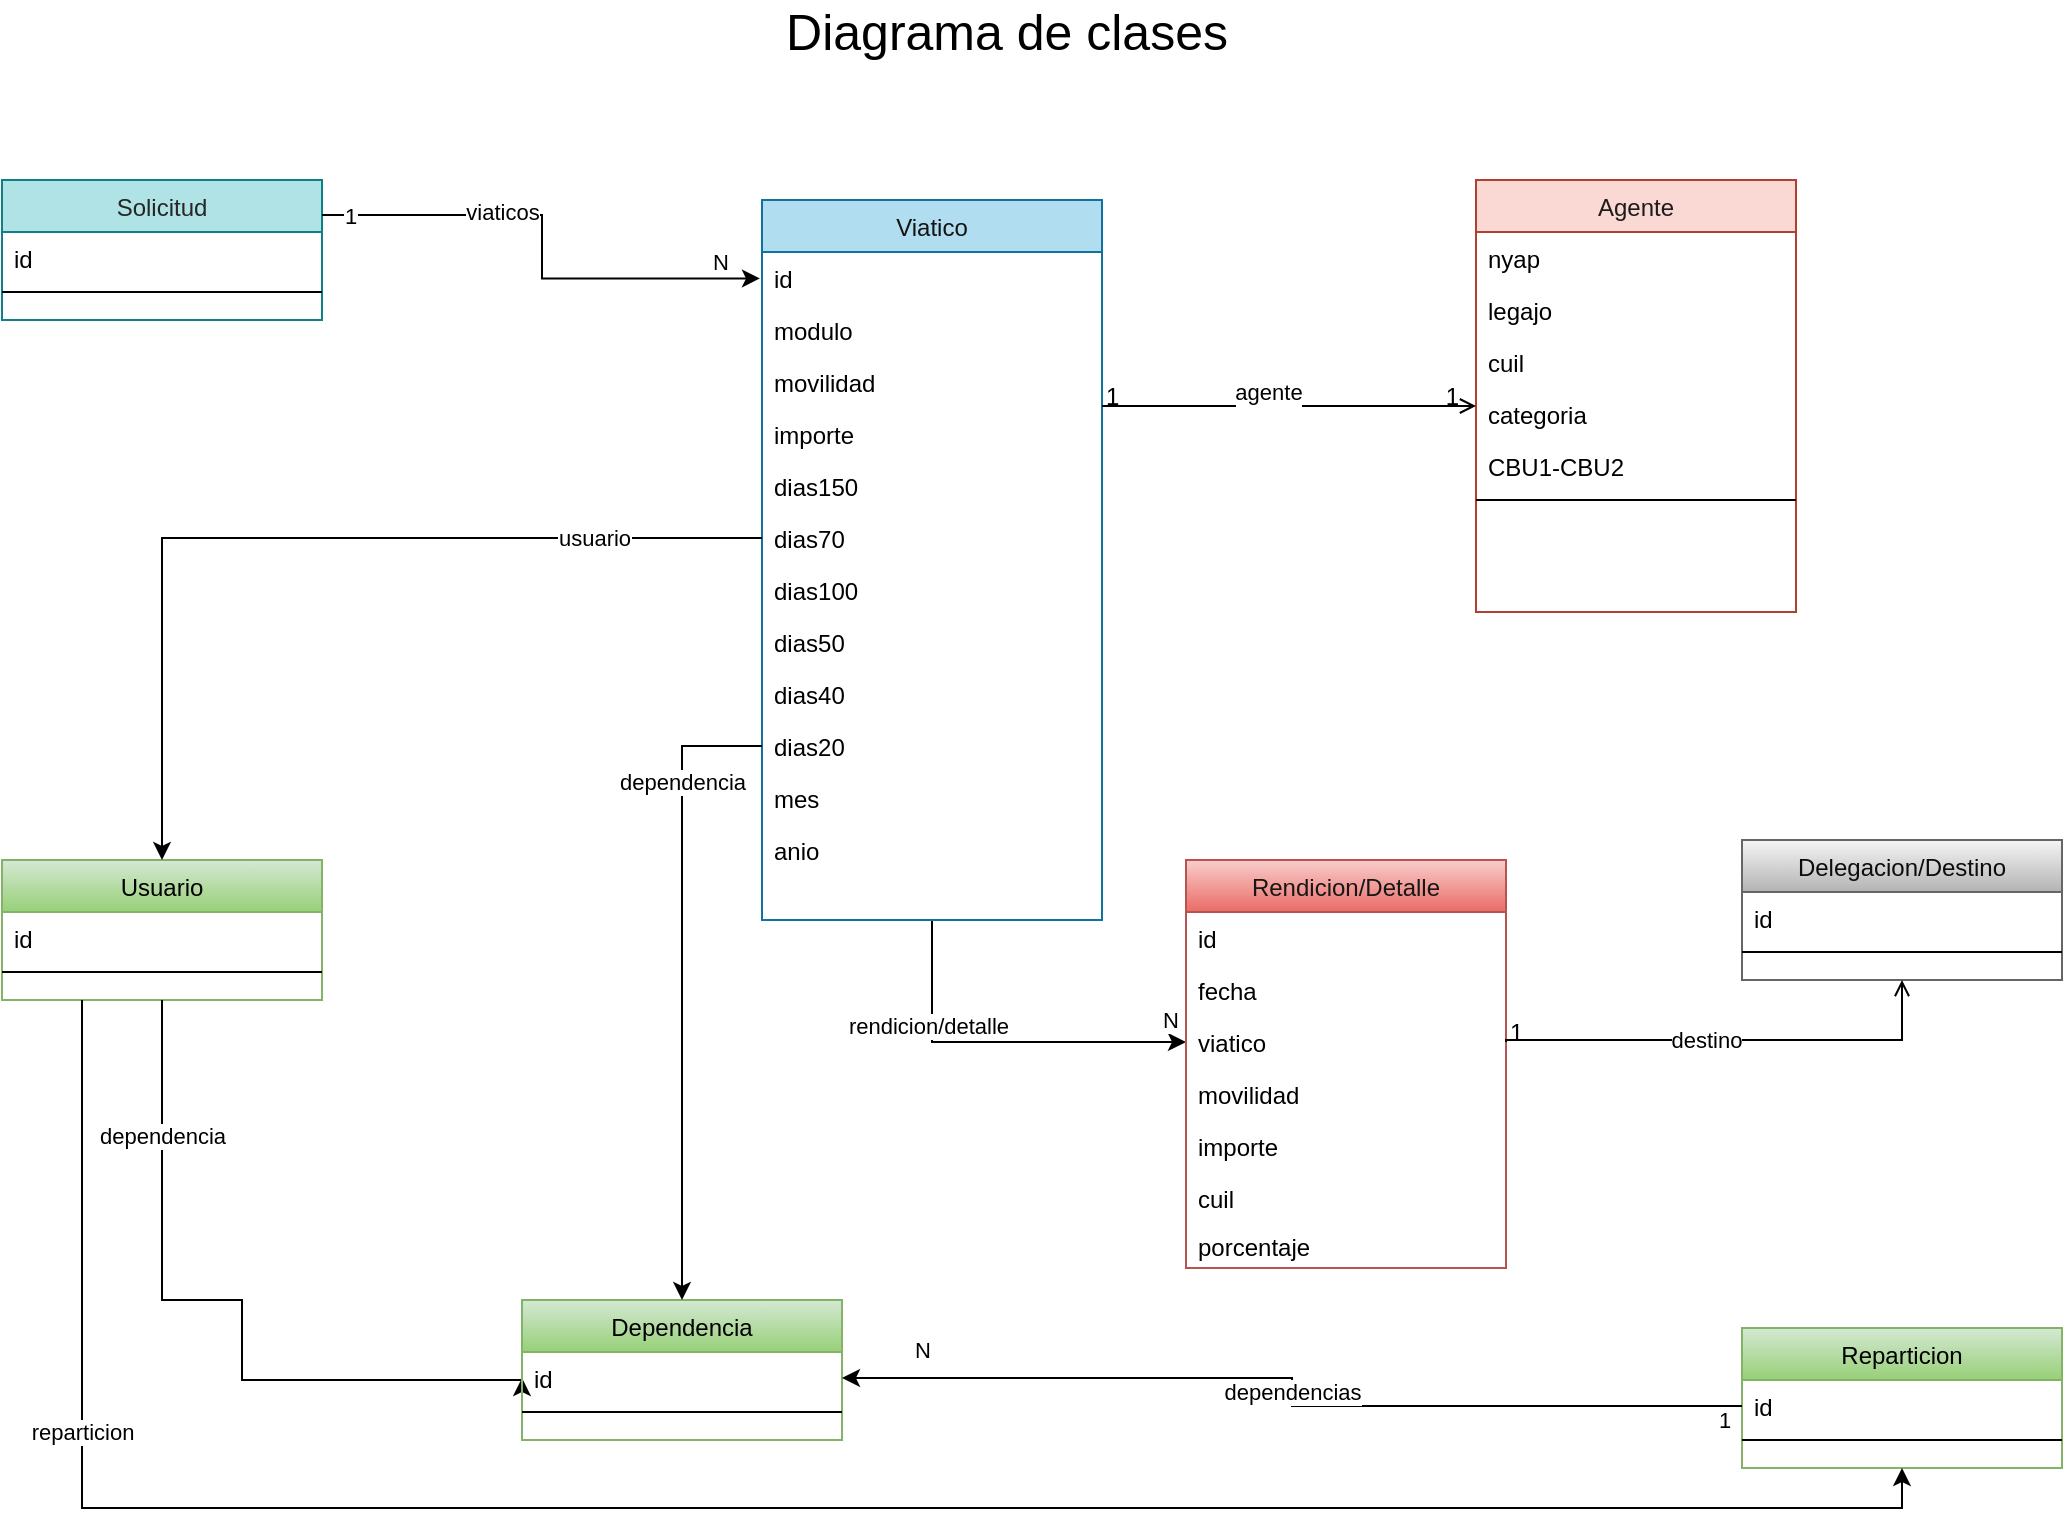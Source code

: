 <mxfile pages="4">
    <diagram id="C5RBs43oDa-KdzZeNtuy" name="Clases 1">
        <mxGraphModel dx="1092" dy="773" grid="1" gridSize="10" guides="1" tooltips="1" connect="1" arrows="1" fold="1" page="1" pageScale="1" pageWidth="1169" pageHeight="827" math="0" shadow="0">
            <root>
                <mxCell id="WIyWlLk6GJQsqaUBKTNV-0"/>
                <mxCell id="WIyWlLk6GJQsqaUBKTNV-1" parent="WIyWlLk6GJQsqaUBKTNV-0"/>
                <mxCell id="5maZwNiEX52FYEbfq7F4-41" style="edgeStyle=orthogonalEdgeStyle;rounded=0;orthogonalLoop=1;jettySize=auto;html=1;exitX=0.5;exitY=1;exitDx=0;exitDy=0;entryX=0;entryY=0.5;entryDx=0;entryDy=0;" parent="WIyWlLk6GJQsqaUBKTNV-1" source="zkfFHV4jXpPFQw0GAbJ--0" target="5maZwNiEX52FYEbfq7F4-35" edge="1">
                    <mxGeometry relative="1" as="geometry"/>
                </mxCell>
                <mxCell id="5maZwNiEX52FYEbfq7F4-42" value="rendicion/detalle" style="edgeLabel;html=1;align=center;verticalAlign=middle;resizable=0;points=[];" parent="5maZwNiEX52FYEbfq7F4-41" vertex="1" connectable="0">
                    <mxGeometry x="-0.441" y="-2" relative="1" as="geometry">
                        <mxPoint as="offset"/>
                    </mxGeometry>
                </mxCell>
                <mxCell id="5maZwNiEX52FYEbfq7F4-43" value="N" style="edgeLabel;html=1;align=center;verticalAlign=middle;resizable=0;points=[];" parent="5maZwNiEX52FYEbfq7F4-41" vertex="1" connectable="0">
                    <mxGeometry x="0.91" y="3" relative="1" as="geometry">
                        <mxPoint y="-8" as="offset"/>
                    </mxGeometry>
                </mxCell>
                <object label="Viatico" id="zkfFHV4jXpPFQw0GAbJ--0">
                    <mxCell style="swimlane;fontStyle=0;align=center;verticalAlign=top;childLayout=stackLayout;horizontal=1;startSize=26;horizontalStack=0;resizeParent=1;resizeLast=0;collapsible=1;marginBottom=0;rounded=0;shadow=0;strokeWidth=1;swimlaneFillColor=none;swimlaneFontColor=#000000;labelBackgroundColor=none;labelBorderColor=none;fillColor=#b1ddf0;strokeColor=#10739e;fontColor=#141414;" parent="WIyWlLk6GJQsqaUBKTNV-1" vertex="1">
                        <mxGeometry x="480" y="120" width="170" height="360" as="geometry">
                            <mxRectangle x="480" y="120" width="160" height="26" as="alternateBounds"/>
                        </mxGeometry>
                    </mxCell>
                </object>
                <mxCell id="zkfFHV4jXpPFQw0GAbJ--1" value="id" style="text;align=left;verticalAlign=top;spacingLeft=4;spacingRight=4;overflow=hidden;rotatable=0;points=[[0,0.5],[1,0.5]];portConstraint=eastwest;labelBackgroundColor=none;" parent="zkfFHV4jXpPFQw0GAbJ--0" vertex="1">
                    <mxGeometry y="26" width="170" height="26" as="geometry"/>
                </mxCell>
                <mxCell id="zkfFHV4jXpPFQw0GAbJ--2" value="modulo" style="text;align=left;verticalAlign=top;spacingLeft=4;spacingRight=4;overflow=hidden;rotatable=0;points=[[0,0.5],[1,0.5]];portConstraint=eastwest;rounded=0;shadow=0;html=0;" parent="zkfFHV4jXpPFQw0GAbJ--0" vertex="1">
                    <mxGeometry y="52" width="170" height="26" as="geometry"/>
                </mxCell>
                <mxCell id="zkfFHV4jXpPFQw0GAbJ--3" value="movilidad" style="text;align=left;verticalAlign=top;spacingLeft=4;spacingRight=4;overflow=hidden;rotatable=0;points=[[0,0.5],[1,0.5]];portConstraint=eastwest;rounded=0;shadow=0;html=0;" parent="zkfFHV4jXpPFQw0GAbJ--0" vertex="1">
                    <mxGeometry y="78" width="170" height="26" as="geometry"/>
                </mxCell>
                <mxCell id="5maZwNiEX52FYEbfq7F4-16" value="importe" style="text;align=left;verticalAlign=top;spacingLeft=4;spacingRight=4;overflow=hidden;rotatable=0;points=[[0,0.5],[1,0.5]];portConstraint=eastwest;rounded=0;shadow=0;html=0;" parent="zkfFHV4jXpPFQw0GAbJ--0" vertex="1">
                    <mxGeometry y="104" width="170" height="26" as="geometry"/>
                </mxCell>
                <mxCell id="5maZwNiEX52FYEbfq7F4-17" value="dias150" style="text;align=left;verticalAlign=top;spacingLeft=4;spacingRight=4;overflow=hidden;rotatable=0;points=[[0,0.5],[1,0.5]];portConstraint=eastwest;rounded=0;shadow=0;html=0;" parent="zkfFHV4jXpPFQw0GAbJ--0" vertex="1">
                    <mxGeometry y="130" width="170" height="26" as="geometry"/>
                </mxCell>
                <mxCell id="5maZwNiEX52FYEbfq7F4-20" value="dias70" style="text;align=left;verticalAlign=top;spacingLeft=4;spacingRight=4;overflow=hidden;rotatable=0;points=[[0,0.5],[1,0.5]];portConstraint=eastwest;rounded=0;shadow=0;html=0;" parent="zkfFHV4jXpPFQw0GAbJ--0" vertex="1">
                    <mxGeometry y="156" width="170" height="26" as="geometry"/>
                </mxCell>
                <mxCell id="5maZwNiEX52FYEbfq7F4-18" value="dias100" style="text;align=left;verticalAlign=top;spacingLeft=4;spacingRight=4;overflow=hidden;rotatable=0;points=[[0,0.5],[1,0.5]];portConstraint=eastwest;rounded=0;shadow=0;html=0;" parent="zkfFHV4jXpPFQw0GAbJ--0" vertex="1">
                    <mxGeometry y="182" width="170" height="26" as="geometry"/>
                </mxCell>
                <mxCell id="5maZwNiEX52FYEbfq7F4-19" value="dias50" style="text;align=left;verticalAlign=top;spacingLeft=4;spacingRight=4;overflow=hidden;rotatable=0;points=[[0,0.5],[1,0.5]];portConstraint=eastwest;rounded=0;shadow=0;html=0;" parent="zkfFHV4jXpPFQw0GAbJ--0" vertex="1">
                    <mxGeometry y="208" width="170" height="26" as="geometry"/>
                </mxCell>
                <mxCell id="5maZwNiEX52FYEbfq7F4-21" value="dias40" style="text;align=left;verticalAlign=top;spacingLeft=4;spacingRight=4;overflow=hidden;rotatable=0;points=[[0,0.5],[1,0.5]];portConstraint=eastwest;rounded=0;shadow=0;html=0;" parent="zkfFHV4jXpPFQw0GAbJ--0" vertex="1">
                    <mxGeometry y="234" width="170" height="26" as="geometry"/>
                </mxCell>
                <mxCell id="5maZwNiEX52FYEbfq7F4-22" value="dias20" style="text;align=left;verticalAlign=top;spacingLeft=4;spacingRight=4;overflow=hidden;rotatable=0;points=[[0,0.5],[1,0.5]];portConstraint=eastwest;rounded=0;shadow=0;html=0;" parent="zkfFHV4jXpPFQw0GAbJ--0" vertex="1">
                    <mxGeometry y="260" width="170" height="26" as="geometry"/>
                </mxCell>
                <mxCell id="0" value="mes" style="text;align=left;verticalAlign=top;spacingLeft=4;spacingRight=4;overflow=hidden;rotatable=0;points=[[0,0.5],[1,0.5]];portConstraint=eastwest;rounded=0;shadow=0;html=0;" parent="zkfFHV4jXpPFQw0GAbJ--0" vertex="1">
                    <mxGeometry y="286" width="170" height="26" as="geometry"/>
                </mxCell>
                <mxCell id="1" value="anio" style="text;align=left;verticalAlign=top;spacingLeft=4;spacingRight=4;overflow=hidden;rotatable=0;points=[[0,0.5],[1,0.5]];portConstraint=eastwest;rounded=0;shadow=0;html=0;" parent="zkfFHV4jXpPFQw0GAbJ--0" vertex="1">
                    <mxGeometry y="312" width="170" height="26" as="geometry"/>
                </mxCell>
                <mxCell id="zkfFHV4jXpPFQw0GAbJ--17" value="Agente" style="swimlane;fontStyle=0;align=center;verticalAlign=top;childLayout=stackLayout;horizontal=1;startSize=26;horizontalStack=0;resizeParent=1;resizeLast=0;collapsible=1;marginBottom=0;rounded=0;shadow=0;strokeWidth=1;fillColor=#fad9d5;strokeColor=#ae4132;fontColor=#1d1b1b;" parent="WIyWlLk6GJQsqaUBKTNV-1" vertex="1">
                    <mxGeometry x="837" y="110" width="160" height="216" as="geometry">
                        <mxRectangle x="550" y="140" width="160" height="26" as="alternateBounds"/>
                    </mxGeometry>
                </mxCell>
                <mxCell id="zkfFHV4jXpPFQw0GAbJ--18" value="nyap" style="text;align=left;verticalAlign=top;spacingLeft=4;spacingRight=4;overflow=hidden;rotatable=0;points=[[0,0.5],[1,0.5]];portConstraint=eastwest;" parent="zkfFHV4jXpPFQw0GAbJ--17" vertex="1">
                    <mxGeometry y="26" width="160" height="26" as="geometry"/>
                </mxCell>
                <mxCell id="zkfFHV4jXpPFQw0GAbJ--19" value="legajo" style="text;align=left;verticalAlign=top;spacingLeft=4;spacingRight=4;overflow=hidden;rotatable=0;points=[[0,0.5],[1,0.5]];portConstraint=eastwest;rounded=0;shadow=0;html=0;" parent="zkfFHV4jXpPFQw0GAbJ--17" vertex="1">
                    <mxGeometry y="52" width="160" height="26" as="geometry"/>
                </mxCell>
                <mxCell id="zkfFHV4jXpPFQw0GAbJ--20" value="cuil" style="text;align=left;verticalAlign=top;spacingLeft=4;spacingRight=4;overflow=hidden;rotatable=0;points=[[0,0.5],[1,0.5]];portConstraint=eastwest;rounded=0;shadow=0;html=0;" parent="zkfFHV4jXpPFQw0GAbJ--17" vertex="1">
                    <mxGeometry y="78" width="160" height="26" as="geometry"/>
                </mxCell>
                <mxCell id="zkfFHV4jXpPFQw0GAbJ--21" value="categoria" style="text;align=left;verticalAlign=top;spacingLeft=4;spacingRight=4;overflow=hidden;rotatable=0;points=[[0,0.5],[1,0.5]];portConstraint=eastwest;rounded=0;shadow=0;html=0;" parent="zkfFHV4jXpPFQw0GAbJ--17" vertex="1">
                    <mxGeometry y="104" width="160" height="26" as="geometry"/>
                </mxCell>
                <mxCell id="zkfFHV4jXpPFQw0GAbJ--22" value="CBU1-CBU2&#10;&#10;" style="text;align=left;verticalAlign=top;spacingLeft=4;spacingRight=4;overflow=hidden;rotatable=0;points=[[0,0.5],[1,0.5]];portConstraint=eastwest;rounded=0;shadow=0;html=0;" parent="zkfFHV4jXpPFQw0GAbJ--17" vertex="1">
                    <mxGeometry y="130" width="160" height="26" as="geometry"/>
                </mxCell>
                <mxCell id="zkfFHV4jXpPFQw0GAbJ--23" value="" style="line;html=1;strokeWidth=1;align=left;verticalAlign=middle;spacingTop=-1;spacingLeft=3;spacingRight=3;rotatable=0;labelPosition=right;points=[];portConstraint=eastwest;" parent="zkfFHV4jXpPFQw0GAbJ--17" vertex="1">
                    <mxGeometry y="156" width="160" height="8" as="geometry"/>
                </mxCell>
                <mxCell id="zkfFHV4jXpPFQw0GAbJ--26" value="" style="endArrow=open;shadow=0;strokeWidth=1;rounded=0;curved=0;endFill=1;edgeStyle=elbowEdgeStyle;elbow=vertical;" parent="WIyWlLk6GJQsqaUBKTNV-1" source="zkfFHV4jXpPFQw0GAbJ--0" target="zkfFHV4jXpPFQw0GAbJ--17" edge="1">
                    <mxGeometry x="0.5" y="41" relative="1" as="geometry">
                        <mxPoint x="380" y="252" as="sourcePoint"/>
                        <mxPoint x="540" y="252" as="targetPoint"/>
                        <mxPoint x="-40" y="32" as="offset"/>
                    </mxGeometry>
                </mxCell>
                <mxCell id="zkfFHV4jXpPFQw0GAbJ--27" value="1" style="resizable=0;align=left;verticalAlign=bottom;labelBackgroundColor=none;fontSize=12;" parent="zkfFHV4jXpPFQw0GAbJ--26" connectable="0" vertex="1">
                    <mxGeometry x="-1" relative="1" as="geometry">
                        <mxPoint y="4" as="offset"/>
                    </mxGeometry>
                </mxCell>
                <mxCell id="zkfFHV4jXpPFQw0GAbJ--28" value="1" style="resizable=0;align=right;verticalAlign=bottom;labelBackgroundColor=none;fontSize=12;" parent="zkfFHV4jXpPFQw0GAbJ--26" connectable="0" vertex="1">
                    <mxGeometry x="1" relative="1" as="geometry">
                        <mxPoint x="-7" y="4" as="offset"/>
                    </mxGeometry>
                </mxCell>
                <mxCell id="5maZwNiEX52FYEbfq7F4-5" value="agente&lt;div&gt;&lt;br&gt;&lt;/div&gt;" style="edgeLabel;html=1;align=center;verticalAlign=middle;resizable=0;points=[];" parent="zkfFHV4jXpPFQw0GAbJ--26" vertex="1" connectable="0">
                    <mxGeometry x="-0.117" relative="1" as="geometry">
                        <mxPoint as="offset"/>
                    </mxGeometry>
                </mxCell>
                <mxCell id="5maZwNiEX52FYEbfq7F4-0" value="Solicitud" style="swimlane;fontStyle=0;align=center;verticalAlign=top;childLayout=stackLayout;horizontal=1;startSize=26;horizontalStack=0;resizeParent=1;resizeLast=0;collapsible=1;marginBottom=0;rounded=0;shadow=0;strokeWidth=1;fillColor=#b0e3e6;strokeColor=#0e8088;fontColor=#272626;" parent="WIyWlLk6GJQsqaUBKTNV-1" vertex="1">
                    <mxGeometry x="100" y="110" width="160" height="70" as="geometry">
                        <mxRectangle x="340" y="380" width="170" height="26" as="alternateBounds"/>
                    </mxGeometry>
                </mxCell>
                <mxCell id="5maZwNiEX52FYEbfq7F4-1" value="id" style="text;align=left;verticalAlign=top;spacingLeft=4;spacingRight=4;overflow=hidden;rotatable=0;points=[[0,0.5],[1,0.5]];portConstraint=eastwest;" parent="5maZwNiEX52FYEbfq7F4-0" vertex="1">
                    <mxGeometry y="26" width="160" height="26" as="geometry"/>
                </mxCell>
                <mxCell id="5maZwNiEX52FYEbfq7F4-2" value="" style="line;html=1;strokeWidth=1;align=left;verticalAlign=middle;spacingTop=-1;spacingLeft=3;spacingRight=3;rotatable=0;labelPosition=right;points=[];portConstraint=eastwest;" parent="5maZwNiEX52FYEbfq7F4-0" vertex="1">
                    <mxGeometry y="52" width="160" height="8" as="geometry"/>
                </mxCell>
                <mxCell id="5maZwNiEX52FYEbfq7F4-11" style="edgeStyle=orthogonalEdgeStyle;rounded=0;orthogonalLoop=1;jettySize=auto;html=1;exitX=1;exitY=0.25;exitDx=0;exitDy=0;entryX=-0.006;entryY=0.109;entryDx=0;entryDy=0;entryPerimeter=0;" parent="WIyWlLk6GJQsqaUBKTNV-1" source="5maZwNiEX52FYEbfq7F4-0" target="zkfFHV4jXpPFQw0GAbJ--0" edge="1">
                    <mxGeometry relative="1" as="geometry"/>
                </mxCell>
                <mxCell id="5maZwNiEX52FYEbfq7F4-12" value="viaticos" style="edgeLabel;html=1;align=center;verticalAlign=middle;resizable=0;points=[];" parent="5maZwNiEX52FYEbfq7F4-11" vertex="1" connectable="0">
                    <mxGeometry x="-0.285" y="3" relative="1" as="geometry">
                        <mxPoint y="1" as="offset"/>
                    </mxGeometry>
                </mxCell>
                <mxCell id="5maZwNiEX52FYEbfq7F4-13" value="1" style="edgeLabel;html=1;align=center;verticalAlign=middle;resizable=0;points=[];" parent="5maZwNiEX52FYEbfq7F4-11" vertex="1" connectable="0">
                    <mxGeometry x="-0.894" y="1" relative="1" as="geometry">
                        <mxPoint y="1" as="offset"/>
                    </mxGeometry>
                </mxCell>
                <mxCell id="5maZwNiEX52FYEbfq7F4-14" value="N" style="edgeLabel;html=1;align=center;verticalAlign=middle;resizable=0;points=[];" parent="5maZwNiEX52FYEbfq7F4-11" vertex="1" connectable="0">
                    <mxGeometry x="0.832" y="-3" relative="1" as="geometry">
                        <mxPoint x="1" y="-11" as="offset"/>
                    </mxGeometry>
                </mxCell>
                <mxCell id="5maZwNiEX52FYEbfq7F4-23" value="Usuario" style="swimlane;fontStyle=0;align=center;verticalAlign=top;childLayout=stackLayout;horizontal=1;startSize=26;horizontalStack=0;resizeParent=1;resizeLast=0;collapsible=1;marginBottom=0;rounded=0;shadow=0;strokeWidth=1;fillColor=#d5e8d4;gradientColor=#97d077;strokeColor=#82b366;fontColor=#000000;" parent="WIyWlLk6GJQsqaUBKTNV-1" vertex="1">
                    <mxGeometry x="100" y="450" width="160" height="70" as="geometry">
                        <mxRectangle x="340" y="380" width="170" height="26" as="alternateBounds"/>
                    </mxGeometry>
                </mxCell>
                <mxCell id="5maZwNiEX52FYEbfq7F4-24" value="id" style="text;align=left;verticalAlign=top;spacingLeft=4;spacingRight=4;overflow=hidden;rotatable=0;points=[[0,0.5],[1,0.5]];portConstraint=eastwest;" parent="5maZwNiEX52FYEbfq7F4-23" vertex="1">
                    <mxGeometry y="26" width="160" height="26" as="geometry"/>
                </mxCell>
                <mxCell id="5maZwNiEX52FYEbfq7F4-25" value="" style="line;html=1;strokeWidth=1;align=left;verticalAlign=middle;spacingTop=-1;spacingLeft=3;spacingRight=3;rotatable=0;labelPosition=right;points=[];portConstraint=eastwest;" parent="5maZwNiEX52FYEbfq7F4-23" vertex="1">
                    <mxGeometry y="52" width="160" height="8" as="geometry"/>
                </mxCell>
                <mxCell id="5maZwNiEX52FYEbfq7F4-26" style="edgeStyle=orthogonalEdgeStyle;rounded=0;orthogonalLoop=1;jettySize=auto;html=1;exitX=0;exitY=0.5;exitDx=0;exitDy=0;entryX=0.5;entryY=0;entryDx=0;entryDy=0;" parent="WIyWlLk6GJQsqaUBKTNV-1" source="5maZwNiEX52FYEbfq7F4-20" target="5maZwNiEX52FYEbfq7F4-23" edge="1">
                    <mxGeometry relative="1" as="geometry"/>
                </mxCell>
                <mxCell id="5maZwNiEX52FYEbfq7F4-27" value="usuario" style="edgeLabel;html=1;align=center;verticalAlign=middle;resizable=0;points=[];" parent="5maZwNiEX52FYEbfq7F4-26" vertex="1" connectable="0">
                    <mxGeometry x="-0.635" relative="1" as="geometry">
                        <mxPoint as="offset"/>
                    </mxGeometry>
                </mxCell>
                <mxCell id="5maZwNiEX52FYEbfq7F4-32" value="Rendicion/Detalle" style="swimlane;fontStyle=0;align=center;verticalAlign=top;childLayout=stackLayout;horizontal=1;startSize=26;horizontalStack=0;resizeParent=1;resizeLast=0;collapsible=1;marginBottom=0;rounded=0;shadow=0;strokeWidth=1;fillColor=#f8cecc;gradientColor=#ea6b66;strokeColor=#b85450;fontColor=#171717;" parent="WIyWlLk6GJQsqaUBKTNV-1" vertex="1">
                    <mxGeometry x="692" y="450" width="160" height="204" as="geometry">
                        <mxRectangle x="550" y="140" width="160" height="26" as="alternateBounds"/>
                    </mxGeometry>
                </mxCell>
                <mxCell id="5maZwNiEX52FYEbfq7F4-33" value="id" style="text;align=left;verticalAlign=top;spacingLeft=4;spacingRight=4;overflow=hidden;rotatable=0;points=[[0,0.5],[1,0.5]];portConstraint=eastwest;" parent="5maZwNiEX52FYEbfq7F4-32" vertex="1">
                    <mxGeometry y="26" width="160" height="26" as="geometry"/>
                </mxCell>
                <mxCell id="5maZwNiEX52FYEbfq7F4-34" value="fecha" style="text;align=left;verticalAlign=top;spacingLeft=4;spacingRight=4;overflow=hidden;rotatable=0;points=[[0,0.5],[1,0.5]];portConstraint=eastwest;rounded=0;shadow=0;html=0;" parent="5maZwNiEX52FYEbfq7F4-32" vertex="1">
                    <mxGeometry y="52" width="160" height="26" as="geometry"/>
                </mxCell>
                <mxCell id="5maZwNiEX52FYEbfq7F4-35" value="viatico" style="text;align=left;verticalAlign=top;spacingLeft=4;spacingRight=4;overflow=hidden;rotatable=0;points=[[0,0.5],[1,0.5]];portConstraint=eastwest;rounded=0;shadow=0;html=0;" parent="5maZwNiEX52FYEbfq7F4-32" vertex="1">
                    <mxGeometry y="78" width="160" height="26" as="geometry"/>
                </mxCell>
                <mxCell id="5maZwNiEX52FYEbfq7F4-36" value="movilidad" style="text;align=left;verticalAlign=top;spacingLeft=4;spacingRight=4;overflow=hidden;rotatable=0;points=[[0,0.5],[1,0.5]];portConstraint=eastwest;rounded=0;shadow=0;html=0;" parent="5maZwNiEX52FYEbfq7F4-32" vertex="1">
                    <mxGeometry y="104" width="160" height="26" as="geometry"/>
                </mxCell>
                <mxCell id="5maZwNiEX52FYEbfq7F4-37" value="importe" style="text;align=left;verticalAlign=top;spacingLeft=4;spacingRight=4;overflow=hidden;rotatable=0;points=[[0,0.5],[1,0.5]];portConstraint=eastwest;rounded=0;shadow=0;html=0;" parent="5maZwNiEX52FYEbfq7F4-32" vertex="1">
                    <mxGeometry y="130" width="160" height="26" as="geometry"/>
                </mxCell>
                <mxCell id="5maZwNiEX52FYEbfq7F4-40" value="cuil" style="text;align=left;verticalAlign=top;spacingLeft=4;spacingRight=4;overflow=hidden;rotatable=0;points=[[0,0.5],[1,0.5]];portConstraint=eastwest;rounded=0;shadow=0;html=0;" parent="5maZwNiEX52FYEbfq7F4-32" vertex="1">
                    <mxGeometry y="156" width="160" height="24" as="geometry"/>
                </mxCell>
                <mxCell id="yIpSEwW4rRjiIYyA9nGP-0" value="porcentaje" style="text;align=left;verticalAlign=top;spacingLeft=4;spacingRight=4;overflow=hidden;rotatable=0;points=[[0,0.5],[1,0.5]];portConstraint=eastwest;rounded=0;shadow=0;html=0;" parent="5maZwNiEX52FYEbfq7F4-32" vertex="1">
                    <mxGeometry y="180" width="160" height="24" as="geometry"/>
                </mxCell>
                <mxCell id="5maZwNiEX52FYEbfq7F4-44" value="Delegacion/Destino" style="swimlane;fontStyle=0;align=center;verticalAlign=top;childLayout=stackLayout;horizontal=1;startSize=26;horizontalStack=0;resizeParent=1;resizeLast=0;collapsible=1;marginBottom=0;rounded=0;shadow=0;strokeWidth=1;fillColor=#f5f5f5;gradientColor=#b3b3b3;strokeColor=#666666;fontColor=#0D0D0D;" parent="WIyWlLk6GJQsqaUBKTNV-1" vertex="1">
                    <mxGeometry x="970" y="440" width="160" height="70" as="geometry">
                        <mxRectangle x="340" y="380" width="170" height="26" as="alternateBounds"/>
                    </mxGeometry>
                </mxCell>
                <mxCell id="5maZwNiEX52FYEbfq7F4-45" value="id" style="text;align=left;verticalAlign=top;spacingLeft=4;spacingRight=4;overflow=hidden;rotatable=0;points=[[0,0.5],[1,0.5]];portConstraint=eastwest;" parent="5maZwNiEX52FYEbfq7F4-44" vertex="1">
                    <mxGeometry y="26" width="160" height="26" as="geometry"/>
                </mxCell>
                <mxCell id="5maZwNiEX52FYEbfq7F4-46" value="" style="line;html=1;strokeWidth=1;align=left;verticalAlign=middle;spacingTop=-1;spacingLeft=3;spacingRight=3;rotatable=0;labelPosition=right;points=[];portConstraint=eastwest;" parent="5maZwNiEX52FYEbfq7F4-44" vertex="1">
                    <mxGeometry y="52" width="160" height="8" as="geometry"/>
                </mxCell>
                <mxCell id="5maZwNiEX52FYEbfq7F4-47" value="" style="endArrow=open;shadow=0;strokeWidth=1;rounded=0;curved=0;endFill=1;edgeStyle=elbowEdgeStyle;elbow=vertical;exitX=1;exitY=0.5;exitDx=0;exitDy=0;entryX=0.5;entryY=1;entryDx=0;entryDy=0;" parent="WIyWlLk6GJQsqaUBKTNV-1" source="5maZwNiEX52FYEbfq7F4-35" target="5maZwNiEX52FYEbfq7F4-44" edge="1">
                    <mxGeometry x="0.5" y="41" relative="1" as="geometry">
                        <mxPoint x="880" y="644.5" as="sourcePoint"/>
                        <mxPoint x="1067" y="644.5" as="targetPoint"/>
                        <mxPoint x="-40" y="32" as="offset"/>
                        <Array as="points">
                            <mxPoint x="900" y="540"/>
                            <mxPoint x="960" y="560"/>
                        </Array>
                    </mxGeometry>
                </mxCell>
                <mxCell id="5maZwNiEX52FYEbfq7F4-48" value="1" style="resizable=0;align=left;verticalAlign=bottom;labelBackgroundColor=none;fontSize=12;" parent="5maZwNiEX52FYEbfq7F4-47" connectable="0" vertex="1">
                    <mxGeometry x="-1" relative="1" as="geometry">
                        <mxPoint y="4" as="offset"/>
                    </mxGeometry>
                </mxCell>
                <mxCell id="5maZwNiEX52FYEbfq7F4-50" value="&lt;div&gt;destino&lt;/div&gt;" style="edgeLabel;html=1;align=center;verticalAlign=middle;resizable=0;points=[];" parent="5maZwNiEX52FYEbfq7F4-47" vertex="1" connectable="0">
                    <mxGeometry x="-0.117" relative="1" as="geometry">
                        <mxPoint as="offset"/>
                    </mxGeometry>
                </mxCell>
                <mxCell id="5maZwNiEX52FYEbfq7F4-53" value="Diagrama de clases" style="text;html=1;align=center;verticalAlign=middle;whiteSpace=wrap;rounded=0;fontSize=25;" parent="WIyWlLk6GJQsqaUBKTNV-1" vertex="1">
                    <mxGeometry x="420" y="20" width="365" height="30" as="geometry"/>
                </mxCell>
                <mxCell id="wYkIGeJxcR8uGBLOxpJ2-1" value="Reparticion" style="swimlane;fontStyle=0;align=center;verticalAlign=top;childLayout=stackLayout;horizontal=1;startSize=26;horizontalStack=0;resizeParent=1;resizeLast=0;collapsible=1;marginBottom=0;rounded=0;shadow=0;strokeWidth=1;fillColor=#d5e8d4;gradientColor=#97d077;strokeColor=#82b366;fontColor=#000000;" parent="WIyWlLk6GJQsqaUBKTNV-1" vertex="1">
                    <mxGeometry x="970" y="684" width="160" height="70" as="geometry">
                        <mxRectangle x="340" y="380" width="170" height="26" as="alternateBounds"/>
                    </mxGeometry>
                </mxCell>
                <mxCell id="wYkIGeJxcR8uGBLOxpJ2-2" value="id" style="text;align=left;verticalAlign=top;spacingLeft=4;spacingRight=4;overflow=hidden;rotatable=0;points=[[0,0.5],[1,0.5]];portConstraint=eastwest;" parent="wYkIGeJxcR8uGBLOxpJ2-1" vertex="1">
                    <mxGeometry y="26" width="160" height="26" as="geometry"/>
                </mxCell>
                <mxCell id="wYkIGeJxcR8uGBLOxpJ2-3" value="" style="line;html=1;strokeWidth=1;align=left;verticalAlign=middle;spacingTop=-1;spacingLeft=3;spacingRight=3;rotatable=0;labelPosition=right;points=[];portConstraint=eastwest;" parent="wYkIGeJxcR8uGBLOxpJ2-1" vertex="1">
                    <mxGeometry y="52" width="160" height="8" as="geometry"/>
                </mxCell>
                <mxCell id="vrDXDssBzEnsZkTWr5Ak-9" style="edgeStyle=orthogonalEdgeStyle;rounded=0;orthogonalLoop=1;jettySize=auto;html=1;entryX=0.5;entryY=1;entryDx=0;entryDy=0;exitX=0.25;exitY=1;exitDx=0;exitDy=0;" parent="WIyWlLk6GJQsqaUBKTNV-1" source="5maZwNiEX52FYEbfq7F4-23" target="wYkIGeJxcR8uGBLOxpJ2-1" edge="1">
                    <mxGeometry relative="1" as="geometry">
                        <mxPoint x="180" y="530" as="sourcePoint"/>
                        <mxPoint x="270" y="758.75" as="targetPoint"/>
                    </mxGeometry>
                </mxCell>
                <mxCell id="vrDXDssBzEnsZkTWr5Ak-10" value="reparticion" style="edgeLabel;html=1;align=center;verticalAlign=middle;resizable=0;points=[];" parent="vrDXDssBzEnsZkTWr5Ak-9" vertex="1" connectable="0">
                    <mxGeometry x="-0.635" relative="1" as="geometry">
                        <mxPoint as="offset"/>
                    </mxGeometry>
                </mxCell>
                <mxCell id="MRSV9D4bACMhXPUWWpNG-1" style="edgeStyle=orthogonalEdgeStyle;rounded=0;orthogonalLoop=1;jettySize=auto;html=1;exitX=0.5;exitY=1;exitDx=0;exitDy=0;entryX=0;entryY=0.5;entryDx=0;entryDy=0;" parent="WIyWlLk6GJQsqaUBKTNV-1" source="5maZwNiEX52FYEbfq7F4-23" target="MRSV9D4bACMhXPUWWpNG-4" edge="1">
                    <mxGeometry relative="1" as="geometry">
                        <mxPoint x="230" y="530" as="sourcePoint"/>
                        <mxPoint x="330" y="710" as="targetPoint"/>
                        <Array as="points">
                            <mxPoint x="180" y="670"/>
                            <mxPoint x="220" y="670"/>
                            <mxPoint x="220" y="710"/>
                        </Array>
                    </mxGeometry>
                </mxCell>
                <mxCell id="MRSV9D4bACMhXPUWWpNG-2" value="dependencia" style="edgeLabel;html=1;align=center;verticalAlign=middle;resizable=0;points=[];" parent="MRSV9D4bACMhXPUWWpNG-1" vertex="1" connectable="0">
                    <mxGeometry x="-0.635" relative="1" as="geometry">
                        <mxPoint as="offset"/>
                    </mxGeometry>
                </mxCell>
                <mxCell id="MRSV9D4bACMhXPUWWpNG-3" value="Dependencia" style="swimlane;fontStyle=0;align=center;verticalAlign=top;childLayout=stackLayout;horizontal=1;startSize=26;horizontalStack=0;resizeParent=1;resizeLast=0;collapsible=1;marginBottom=0;rounded=0;shadow=0;strokeWidth=1;fillColor=#d5e8d4;gradientColor=#97d077;strokeColor=#82b366;fontColor=#000000;" parent="WIyWlLk6GJQsqaUBKTNV-1" vertex="1">
                    <mxGeometry x="360" y="670" width="160" height="70" as="geometry">
                        <mxRectangle x="340" y="380" width="170" height="26" as="alternateBounds"/>
                    </mxGeometry>
                </mxCell>
                <mxCell id="MRSV9D4bACMhXPUWWpNG-4" value="id" style="text;align=left;verticalAlign=top;spacingLeft=4;spacingRight=4;overflow=hidden;rotatable=0;points=[[0,0.5],[1,0.5]];portConstraint=eastwest;" parent="MRSV9D4bACMhXPUWWpNG-3" vertex="1">
                    <mxGeometry y="26" width="160" height="26" as="geometry"/>
                </mxCell>
                <mxCell id="MRSV9D4bACMhXPUWWpNG-5" value="" style="line;html=1;strokeWidth=1;align=left;verticalAlign=middle;spacingTop=-1;spacingLeft=3;spacingRight=3;rotatable=0;labelPosition=right;points=[];portConstraint=eastwest;" parent="MRSV9D4bACMhXPUWWpNG-3" vertex="1">
                    <mxGeometry y="52" width="160" height="8" as="geometry"/>
                </mxCell>
                <mxCell id="MRSV9D4bACMhXPUWWpNG-6" value="dependencias" style="edgeStyle=orthogonalEdgeStyle;rounded=0;orthogonalLoop=1;jettySize=auto;html=1;exitX=0;exitY=0.5;exitDx=0;exitDy=0;entryX=1;entryY=0.5;entryDx=0;entryDy=0;" parent="WIyWlLk6GJQsqaUBKTNV-1" source="wYkIGeJxcR8uGBLOxpJ2-2" target="MRSV9D4bACMhXPUWWpNG-4" edge="1">
                    <mxGeometry relative="1" as="geometry">
                        <mxPoint x="618" y="722.26" as="sourcePoint"/>
                        <mxPoint x="836.98" y="754" as="targetPoint"/>
                    </mxGeometry>
                </mxCell>
                <mxCell id="MRSV9D4bACMhXPUWWpNG-8" value="1" style="edgeLabel;html=1;align=center;verticalAlign=middle;resizable=0;points=[];" parent="MRSV9D4bACMhXPUWWpNG-6" vertex="1" connectable="0">
                    <mxGeometry x="-0.894" y="1" relative="1" as="geometry">
                        <mxPoint x="15" y="6" as="offset"/>
                    </mxGeometry>
                </mxCell>
                <mxCell id="MRSV9D4bACMhXPUWWpNG-9" value="N" style="edgeLabel;html=1;align=center;verticalAlign=middle;resizable=0;points=[];" parent="MRSV9D4bACMhXPUWWpNG-6" vertex="1" connectable="0">
                    <mxGeometry x="0.832" y="-3" relative="1" as="geometry">
                        <mxPoint x="1" y="-11" as="offset"/>
                    </mxGeometry>
                </mxCell>
                <mxCell id="MRSV9D4bACMhXPUWWpNG-12" style="edgeStyle=orthogonalEdgeStyle;rounded=0;orthogonalLoop=1;jettySize=auto;html=1;exitX=0;exitY=0.5;exitDx=0;exitDy=0;entryX=0.5;entryY=0;entryDx=0;entryDy=0;" parent="WIyWlLk6GJQsqaUBKTNV-1" source="5maZwNiEX52FYEbfq7F4-22" target="MRSV9D4bACMhXPUWWpNG-3" edge="1">
                    <mxGeometry relative="1" as="geometry">
                        <mxPoint x="585" y="493" as="sourcePoint"/>
                        <mxPoint x="285" y="654" as="targetPoint"/>
                    </mxGeometry>
                </mxCell>
                <mxCell id="MRSV9D4bACMhXPUWWpNG-13" value="dependencia" style="edgeLabel;html=1;align=center;verticalAlign=middle;resizable=0;points=[];" parent="MRSV9D4bACMhXPUWWpNG-12" vertex="1" connectable="0">
                    <mxGeometry x="-0.635" relative="1" as="geometry">
                        <mxPoint as="offset"/>
                    </mxGeometry>
                </mxCell>
            </root>
        </mxGraphModel>
    </diagram>
    <diagram id="b6ChOujnCoUMLxQkTkzC" name="Clases 2">
        <mxGraphModel dx="1092" dy="773" grid="1" gridSize="10" guides="1" tooltips="1" connect="1" arrows="1" fold="1" page="1" pageScale="1" pageWidth="850" pageHeight="1100" math="0" shadow="0">
            <root>
                <mxCell id="0"/>
                <mxCell id="1" parent="0"/>
                <mxCell id="NqHcsJbPFG9CRdXMM3IU-1" value="Dependencia" style="swimlane;fontStyle=0;align=center;verticalAlign=top;childLayout=stackLayout;horizontal=1;startSize=26;horizontalStack=0;resizeParent=1;resizeLast=0;collapsible=1;marginBottom=0;rounded=0;shadow=0;strokeWidth=1;fillColor=#d5e8d4;gradientColor=#97d077;strokeColor=#82b366;fontColor=#000000;" parent="1" vertex="1">
                    <mxGeometry x="16" y="100" width="160" height="78" as="geometry">
                        <mxRectangle x="340" y="380" width="170" height="26" as="alternateBounds"/>
                    </mxGeometry>
                </mxCell>
                <mxCell id="0A_Rixmng8kOtuCsPVEc-21" value="id" style="text;align=left;verticalAlign=top;spacingLeft=4;spacingRight=4;overflow=hidden;rotatable=0;points=[[0,0.5],[1,0.5]];portConstraint=eastwest;" parent="NqHcsJbPFG9CRdXMM3IU-1" vertex="1">
                    <mxGeometry y="26" width="160" height="26" as="geometry"/>
                </mxCell>
                <mxCell id="NqHcsJbPFG9CRdXMM3IU-2" value="nombre" style="text;align=left;verticalAlign=top;spacingLeft=4;spacingRight=4;overflow=hidden;rotatable=0;points=[[0,0.5],[1,0.5]];portConstraint=eastwest;" parent="NqHcsJbPFG9CRdXMM3IU-1" vertex="1">
                    <mxGeometry y="52" width="160" height="26" as="geometry"/>
                </mxCell>
                <mxCell id="NqHcsJbPFG9CRdXMM3IU-4" value="Reparticion" style="swimlane;fontStyle=0;align=center;verticalAlign=top;childLayout=stackLayout;horizontal=1;startSize=26;horizontalStack=0;resizeParent=1;resizeLast=0;collapsible=1;marginBottom=0;rounded=0;shadow=0;strokeWidth=1;fillColor=#d5e8d4;gradientColor=#97d077;strokeColor=#82b366;fontColor=#000000;" parent="1" vertex="1">
                    <mxGeometry x="96" y="410" width="160" height="130" as="geometry">
                        <mxRectangle x="340" y="380" width="170" height="26" as="alternateBounds"/>
                    </mxGeometry>
                </mxCell>
                <mxCell id="NqHcsJbPFG9CRdXMM3IU-5" value="id" style="text;align=left;verticalAlign=top;spacingLeft=4;spacingRight=4;overflow=hidden;rotatable=0;points=[[0,0.5],[1,0.5]];portConstraint=eastwest;" parent="NqHcsJbPFG9CRdXMM3IU-4" vertex="1">
                    <mxGeometry y="26" width="160" height="26" as="geometry"/>
                </mxCell>
                <mxCell id="0A_Rixmng8kOtuCsPVEc-13" value="nombre" style="text;align=left;verticalAlign=top;spacingLeft=4;spacingRight=4;overflow=hidden;rotatable=0;points=[[0,0.5],[1,0.5]];portConstraint=eastwest;" parent="NqHcsJbPFG9CRdXMM3IU-4" vertex="1">
                    <mxGeometry y="52" width="160" height="26" as="geometry"/>
                </mxCell>
                <mxCell id="0A_Rixmng8kOtuCsPVEc-14" value="sigla" style="text;align=left;verticalAlign=top;spacingLeft=4;spacingRight=4;overflow=hidden;rotatable=0;points=[[0,0.5],[1,0.5]];portConstraint=eastwest;" parent="NqHcsJbPFG9CRdXMM3IU-4" vertex="1">
                    <mxGeometry y="78" width="160" height="26" as="geometry"/>
                </mxCell>
                <mxCell id="MwZHvdTi41egAZVV0_7T-1" style="edgeStyle=orthogonalEdgeStyle;rounded=0;orthogonalLoop=1;jettySize=auto;html=1;exitX=0.5;exitY=0;exitDx=0;exitDy=0;entryX=0.5;entryY=1;entryDx=0;entryDy=0;endArrow=oval;endFill=1;" parent="1" source="NqHcsJbPFG9CRdXMM3IU-4" target="NqHcsJbPFG9CRdXMM3IU-1" edge="1">
                    <mxGeometry relative="1" as="geometry">
                        <mxPoint x="196" y="127.5" as="sourcePoint"/>
                        <mxPoint x="414.98" y="159.24" as="targetPoint"/>
                    </mxGeometry>
                </mxCell>
                <mxCell id="MwZHvdTi41egAZVV0_7T-2" value="dependencias" style="edgeLabel;html=1;align=center;verticalAlign=middle;resizable=0;points=[];" parent="MwZHvdTi41egAZVV0_7T-1" vertex="1" connectable="0">
                    <mxGeometry x="-0.285" y="3" relative="1" as="geometry">
                        <mxPoint y="1" as="offset"/>
                    </mxGeometry>
                </mxCell>
                <mxCell id="MwZHvdTi41egAZVV0_7T-3" value="1" style="edgeLabel;html=1;align=center;verticalAlign=middle;resizable=0;points=[];" parent="MwZHvdTi41egAZVV0_7T-1" vertex="1" connectable="0">
                    <mxGeometry x="-0.894" y="1" relative="1" as="geometry">
                        <mxPoint y="1" as="offset"/>
                    </mxGeometry>
                </mxCell>
                <mxCell id="MwZHvdTi41egAZVV0_7T-4" value="N" style="edgeLabel;html=1;align=center;verticalAlign=middle;resizable=0;points=[];" parent="MwZHvdTi41egAZVV0_7T-1" vertex="1" connectable="0">
                    <mxGeometry x="0.832" y="-3" relative="1" as="geometry">
                        <mxPoint x="1" y="-11" as="offset"/>
                    </mxGeometry>
                </mxCell>
                <mxCell id="MwZHvdTi41egAZVV0_7T-5" style="edgeStyle=orthogonalEdgeStyle;rounded=0;orthogonalLoop=1;jettySize=auto;html=1;exitX=0.5;exitY=0;exitDx=0;exitDy=0;entryX=0.25;entryY=1;entryDx=0;entryDy=0;endArrow=oval;endFill=1;" parent="1" source="0A_Rixmng8kOtuCsPVEc-1" target="0A_Rixmng8kOtuCsPVEc-22" edge="1">
                    <mxGeometry relative="1" as="geometry">
                        <mxPoint x="556" y="390" as="sourcePoint"/>
                        <mxPoint x="456" y="128" as="targetPoint"/>
                    </mxGeometry>
                </mxCell>
                <mxCell id="MwZHvdTi41egAZVV0_7T-6" value="dependencias" style="edgeLabel;html=1;align=center;verticalAlign=middle;resizable=0;points=[];" parent="MwZHvdTi41egAZVV0_7T-5" vertex="1" connectable="0">
                    <mxGeometry x="-0.285" y="3" relative="1" as="geometry">
                        <mxPoint y="1" as="offset"/>
                    </mxGeometry>
                </mxCell>
                <mxCell id="MwZHvdTi41egAZVV0_7T-7" value="1" style="edgeLabel;html=1;align=center;verticalAlign=middle;resizable=0;points=[];" parent="MwZHvdTi41egAZVV0_7T-5" vertex="1" connectable="0">
                    <mxGeometry x="-0.894" y="1" relative="1" as="geometry">
                        <mxPoint y="1" as="offset"/>
                    </mxGeometry>
                </mxCell>
                <mxCell id="MwZHvdTi41egAZVV0_7T-8" value="N" style="edgeLabel;html=1;align=center;verticalAlign=middle;resizable=0;points=[];" parent="MwZHvdTi41egAZVV0_7T-5" vertex="1" connectable="0">
                    <mxGeometry x="0.832" y="-3" relative="1" as="geometry">
                        <mxPoint x="2" y="-5" as="offset"/>
                    </mxGeometry>
                </mxCell>
                <mxCell id="0A_Rixmng8kOtuCsPVEc-1" value="InfoReparticion" style="swimlane;fontStyle=0;align=center;verticalAlign=top;childLayout=stackLayout;horizontal=1;startSize=26;horizontalStack=0;resizeParent=1;resizeLast=0;collapsible=1;marginBottom=0;rounded=0;shadow=0;strokeWidth=1;fillColor=#fad9d5;strokeColor=#ae4132;fontColor=#1d1b1b;" parent="1" vertex="1">
                    <mxGeometry x="356" y="410" width="160" height="260" as="geometry">
                        <mxRectangle x="550" y="140" width="160" height="26" as="alternateBounds"/>
                    </mxGeometry>
                </mxCell>
                <mxCell id="0A_Rixmng8kOtuCsPVEc-2" value="id" style="text;align=left;verticalAlign=top;spacingLeft=4;spacingRight=4;overflow=hidden;rotatable=0;points=[[0,0.5],[1,0.5]];portConstraint=eastwest;" parent="0A_Rixmng8kOtuCsPVEc-1" vertex="1">
                    <mxGeometry y="26" width="160" height="26" as="geometry"/>
                </mxCell>
                <mxCell id="0A_Rixmng8kOtuCsPVEc-3" value="CUIT" style="text;align=left;verticalAlign=top;spacingLeft=4;spacingRight=4;overflow=hidden;rotatable=0;points=[[0,0.5],[1,0.5]];portConstraint=eastwest;rounded=0;shadow=0;html=0;" parent="0A_Rixmng8kOtuCsPVEc-1" vertex="1">
                    <mxGeometry y="52" width="160" height="26" as="geometry"/>
                </mxCell>
                <mxCell id="0A_Rixmng8kOtuCsPVEc-4" value="nombre" style="text;align=left;verticalAlign=top;spacingLeft=4;spacingRight=4;overflow=hidden;rotatable=0;points=[[0,0.5],[1,0.5]];portConstraint=eastwest;rounded=0;shadow=0;html=0;" parent="0A_Rixmng8kOtuCsPVEc-1" vertex="1">
                    <mxGeometry y="78" width="160" height="26" as="geometry"/>
                </mxCell>
                <mxCell id="0A_Rixmng8kOtuCsPVEc-5" value="descripcion" style="text;align=left;verticalAlign=top;spacingLeft=4;spacingRight=4;overflow=hidden;rotatable=0;points=[[0,0.5],[1,0.5]];portConstraint=eastwest;rounded=0;shadow=0;html=0;" parent="0A_Rixmng8kOtuCsPVEc-1" vertex="1">
                    <mxGeometry y="104" width="160" height="26" as="geometry"/>
                </mxCell>
                <mxCell id="0A_Rixmng8kOtuCsPVEc-6" value="sigla" style="text;align=left;verticalAlign=top;spacingLeft=4;spacingRight=4;overflow=hidden;rotatable=0;points=[[0,0.5],[1,0.5]];portConstraint=eastwest;rounded=0;shadow=0;html=0;" parent="0A_Rixmng8kOtuCsPVEc-1" vertex="1">
                    <mxGeometry y="130" width="160" height="26" as="geometry"/>
                </mxCell>
                <mxCell id="0A_Rixmng8kOtuCsPVEc-9" value="CBU1-CBU2&#10;&#10;" style="text;align=left;verticalAlign=top;spacingLeft=4;spacingRight=4;overflow=hidden;rotatable=0;points=[[0,0.5],[1,0.5]];portConstraint=eastwest;rounded=0;shadow=0;html=0;" parent="0A_Rixmng8kOtuCsPVEc-1" vertex="1">
                    <mxGeometry y="156" width="160" height="26" as="geometry"/>
                </mxCell>
                <mxCell id="0A_Rixmng8kOtuCsPVEc-11" value="esExterno" style="text;align=left;verticalAlign=top;spacingLeft=4;spacingRight=4;overflow=hidden;rotatable=0;points=[[0,0.5],[1,0.5]];portConstraint=eastwest;rounded=0;shadow=0;html=0;" parent="0A_Rixmng8kOtuCsPVEc-1" vertex="1">
                    <mxGeometry y="182" width="160" height="26" as="geometry"/>
                </mxCell>
                <mxCell id="0A_Rixmng8kOtuCsPVEc-17" style="edgeStyle=orthogonalEdgeStyle;rounded=0;orthogonalLoop=1;jettySize=auto;html=1;exitX=0.25;exitY=1;exitDx=0;exitDy=0;entryX=0.5;entryY=1;entryDx=0;entryDy=0;dashed=1;dashPattern=1 1;strokeWidth=2;strokeColor=#858585;endArrow=classic;endFill=1;" parent="1" source="0A_Rixmng8kOtuCsPVEc-1" target="NqHcsJbPFG9CRdXMM3IU-4" edge="1">
                    <mxGeometry relative="1" as="geometry">
                        <mxPoint x="316" y="640" as="sourcePoint"/>
                        <mxPoint x="376" y="360" as="targetPoint"/>
                    </mxGeometry>
                </mxCell>
                <mxCell id="0A_Rixmng8kOtuCsPVEc-18" value="referencia" style="edgeLabel;html=1;align=center;verticalAlign=middle;resizable=0;points=[];" parent="0A_Rixmng8kOtuCsPVEc-17" vertex="1" connectable="0">
                    <mxGeometry x="-0.285" y="3" relative="1" as="geometry">
                        <mxPoint y="1" as="offset"/>
                    </mxGeometry>
                </mxCell>
                <mxCell id="0A_Rixmng8kOtuCsPVEc-19" value="0..1" style="edgeLabel;html=1;align=center;verticalAlign=middle;resizable=0;points=[];" parent="0A_Rixmng8kOtuCsPVEc-17" vertex="1" connectable="0">
                    <mxGeometry x="-0.894" y="1" relative="1" as="geometry">
                        <mxPoint y="1" as="offset"/>
                    </mxGeometry>
                </mxCell>
                <mxCell id="0A_Rixmng8kOtuCsPVEc-22" value="InfoDependencia" style="swimlane;fontStyle=0;align=center;verticalAlign=top;childLayout=stackLayout;horizontal=1;startSize=26;horizontalStack=0;resizeParent=1;resizeLast=0;collapsible=1;marginBottom=0;rounded=0;shadow=0;strokeWidth=1;fillColor=#fad9d5;strokeColor=#ae4132;fontColor=#1d1b1b;" parent="1" vertex="1">
                    <mxGeometry x="376" y="50" width="160" height="190" as="geometry">
                        <mxRectangle x="550" y="140" width="160" height="26" as="alternateBounds"/>
                    </mxGeometry>
                </mxCell>
                <mxCell id="0A_Rixmng8kOtuCsPVEc-23" value="id" style="text;align=left;verticalAlign=top;spacingLeft=4;spacingRight=4;overflow=hidden;rotatable=0;points=[[0,0.5],[1,0.5]];portConstraint=eastwest;" parent="0A_Rixmng8kOtuCsPVEc-22" vertex="1">
                    <mxGeometry y="26" width="160" height="26" as="geometry"/>
                </mxCell>
                <mxCell id="0A_Rixmng8kOtuCsPVEc-25" value="nombre" style="text;align=left;verticalAlign=top;spacingLeft=4;spacingRight=4;overflow=hidden;rotatable=0;points=[[0,0.5],[1,0.5]];portConstraint=eastwest;rounded=0;shadow=0;html=0;" parent="0A_Rixmng8kOtuCsPVEc-22" vertex="1">
                    <mxGeometry y="52" width="160" height="26" as="geometry"/>
                </mxCell>
                <mxCell id="0A_Rixmng8kOtuCsPVEc-26" value="descripcion" style="text;align=left;verticalAlign=top;spacingLeft=4;spacingRight=4;overflow=hidden;rotatable=0;points=[[0,0.5],[1,0.5]];portConstraint=eastwest;rounded=0;shadow=0;html=0;" parent="0A_Rixmng8kOtuCsPVEc-22" vertex="1">
                    <mxGeometry y="78" width="160" height="26" as="geometry"/>
                </mxCell>
                <mxCell id="0A_Rixmng8kOtuCsPVEc-27" value="sigla" style="text;align=left;verticalAlign=top;spacingLeft=4;spacingRight=4;overflow=hidden;rotatable=0;points=[[0,0.5],[1,0.5]];portConstraint=eastwest;rounded=0;shadow=0;html=0;" parent="0A_Rixmng8kOtuCsPVEc-22" vertex="1">
                    <mxGeometry y="104" width="160" height="26" as="geometry"/>
                </mxCell>
                <mxCell id="0A_Rixmng8kOtuCsPVEc-29" value="esExterno" style="text;align=left;verticalAlign=top;spacingLeft=4;spacingRight=4;overflow=hidden;rotatable=0;points=[[0,0.5],[1,0.5]];portConstraint=eastwest;rounded=0;shadow=0;html=0;" parent="0A_Rixmng8kOtuCsPVEc-22" vertex="1">
                    <mxGeometry y="130" width="160" height="26" as="geometry"/>
                </mxCell>
                <mxCell id="0A_Rixmng8kOtuCsPVEc-30" style="edgeStyle=orthogonalEdgeStyle;rounded=0;orthogonalLoop=1;jettySize=auto;html=1;exitX=0;exitY=0.5;exitDx=0;exitDy=0;entryX=1;entryY=0.5;entryDx=0;entryDy=0;dashed=1;dashPattern=1 1;strokeWidth=2;strokeColor=#8b8989;endArrow=classic;endFill=1;" parent="1" source="0A_Rixmng8kOtuCsPVEc-29" target="0A_Rixmng8kOtuCsPVEc-21" edge="1">
                    <mxGeometry relative="1" as="geometry">
                        <mxPoint x="716" y="380" as="sourcePoint"/>
                        <mxPoint x="496" y="250" as="targetPoint"/>
                    </mxGeometry>
                </mxCell>
                <mxCell id="0A_Rixmng8kOtuCsPVEc-31" value="referencia" style="edgeLabel;html=1;align=center;verticalAlign=middle;resizable=0;points=[];" parent="0A_Rixmng8kOtuCsPVEc-30" vertex="1" connectable="0">
                    <mxGeometry x="-0.285" y="3" relative="1" as="geometry">
                        <mxPoint x="-19" y="-16" as="offset"/>
                    </mxGeometry>
                </mxCell>
                <mxCell id="0A_Rixmng8kOtuCsPVEc-32" value="0..1" style="edgeLabel;html=1;align=center;verticalAlign=middle;resizable=0;points=[];" parent="0A_Rixmng8kOtuCsPVEc-30" vertex="1" connectable="0">
                    <mxGeometry x="-0.894" y="1" relative="1" as="geometry">
                        <mxPoint y="1" as="offset"/>
                    </mxGeometry>
                </mxCell>
                <object label="Viatico" id="dsh60hBRqNEylW1aLFJB-1">
                    <mxCell style="swimlane;fontStyle=0;align=center;verticalAlign=top;childLayout=stackLayout;horizontal=1;startSize=26;horizontalStack=0;resizeParent=1;resizeLast=0;collapsible=1;marginBottom=0;rounded=0;shadow=0;strokeWidth=1;swimlaneFillColor=none;swimlaneFontColor=#000000;labelBackgroundColor=none;labelBorderColor=none;fillColor=#b1ddf0;strokeColor=#10739e;fontColor=#141414;" parent="1" vertex="1">
                        <mxGeometry x="670" y="80" width="170" height="60" as="geometry">
                            <mxRectangle x="480" y="120" width="160" height="26" as="alternateBounds"/>
                        </mxGeometry>
                    </mxCell>
                </object>
                <mxCell id="OjStfaNNd0v3IqHKz5FI-1" value="Usuario" style="swimlane;fontStyle=0;align=center;verticalAlign=top;childLayout=stackLayout;horizontal=1;startSize=26;horizontalStack=0;resizeParent=1;resizeLast=0;collapsible=1;marginBottom=0;rounded=0;shadow=0;strokeWidth=1;fillColor=#d5e8d4;gradientColor=#97d077;strokeColor=#82b366;fontColor=#000000;" parent="1" vertex="1">
                    <mxGeometry x="680" y="350" width="160" height="50" as="geometry">
                        <mxRectangle x="340" y="380" width="170" height="26" as="alternateBounds"/>
                    </mxGeometry>
                </mxCell>
                <mxCell id="OjStfaNNd0v3IqHKz5FI-7" style="edgeStyle=orthogonalEdgeStyle;rounded=0;orthogonalLoop=1;jettySize=auto;html=1;exitX=1;exitY=0.5;exitDx=0;exitDy=0;entryX=0;entryY=0.5;entryDx=0;entryDy=0;endArrow=oval;endFill=1;" parent="1" source="0A_Rixmng8kOtuCsPVEc-29" target="dsh60hBRqNEylW1aLFJB-1" edge="1">
                    <mxGeometry relative="1" as="geometry">
                        <mxPoint x="660" y="460" as="sourcePoint"/>
                        <mxPoint x="640" y="290" as="targetPoint"/>
                    </mxGeometry>
                </mxCell>
                <mxCell id="OjStfaNNd0v3IqHKz5FI-8" value="dependencia" style="edgeLabel;html=1;align=center;verticalAlign=middle;resizable=0;points=[];" parent="OjStfaNNd0v3IqHKz5FI-7" vertex="1" connectable="0">
                    <mxGeometry x="-0.285" y="3" relative="1" as="geometry">
                        <mxPoint y="-22" as="offset"/>
                    </mxGeometry>
                </mxCell>
                <mxCell id="OjStfaNNd0v3IqHKz5FI-10" value="1" style="edgeLabel;html=1;align=center;verticalAlign=middle;resizable=0;points=[];" parent="OjStfaNNd0v3IqHKz5FI-7" vertex="1" connectable="0">
                    <mxGeometry x="0.832" y="-3" relative="1" as="geometry">
                        <mxPoint x="2" y="-5" as="offset"/>
                    </mxGeometry>
                </mxCell>
                <mxCell id="OjStfaNNd0v3IqHKz5FI-11" style="edgeStyle=orthogonalEdgeStyle;rounded=0;orthogonalLoop=1;jettySize=auto;html=1;endArrow=none;endFill=0;exitX=0.75;exitY=0;exitDx=0;exitDy=0;entryX=0;entryY=0.75;entryDx=0;entryDy=0;" parent="1" source="0A_Rixmng8kOtuCsPVEc-1" target="dsh60hBRqNEylW1aLFJB-1" edge="1">
                    <mxGeometry relative="1" as="geometry">
                        <mxPoint x="510" y="350" as="sourcePoint"/>
                        <mxPoint x="690" y="170" as="targetPoint"/>
                        <Array as="points">
                            <mxPoint x="476" y="350"/>
                            <mxPoint x="560" y="350"/>
                            <mxPoint x="560" y="220"/>
                            <mxPoint x="650" y="220"/>
                            <mxPoint x="650" y="125"/>
                        </Array>
                    </mxGeometry>
                </mxCell>
                <mxCell id="OjStfaNNd0v3IqHKz5FI-12" value="reparticion" style="edgeLabel;html=1;align=center;verticalAlign=middle;resizable=0;points=[];" parent="OjStfaNNd0v3IqHKz5FI-11" vertex="1" connectable="0">
                    <mxGeometry x="-0.285" y="3" relative="1" as="geometry">
                        <mxPoint y="-22" as="offset"/>
                    </mxGeometry>
                </mxCell>
                <mxCell id="OjStfaNNd0v3IqHKz5FI-13" value="1" style="edgeLabel;html=1;align=center;verticalAlign=middle;resizable=0;points=[];" parent="OjStfaNNd0v3IqHKz5FI-11" vertex="1" connectable="0">
                    <mxGeometry x="0.832" y="-3" relative="1" as="geometry">
                        <mxPoint x="2" y="-5" as="offset"/>
                    </mxGeometry>
                </mxCell>
                <mxCell id="OjStfaNNd0v3IqHKz5FI-16" style="edgeStyle=orthogonalEdgeStyle;rounded=0;orthogonalLoop=1;jettySize=auto;html=1;exitX=0.75;exitY=1;exitDx=0;exitDy=0;entryX=0;entryY=0.25;entryDx=0;entryDy=0;endArrow=oval;endFill=1;" parent="1" source="0A_Rixmng8kOtuCsPVEc-22" target="OjStfaNNd0v3IqHKz5FI-1" edge="1">
                    <mxGeometry relative="1" as="geometry">
                        <mxPoint x="490" y="516.5" as="sourcePoint"/>
                        <mxPoint x="624" y="433.5" as="targetPoint"/>
                        <Array as="points">
                            <mxPoint x="496" y="380"/>
                            <mxPoint x="680" y="380"/>
                        </Array>
                    </mxGeometry>
                </mxCell>
                <mxCell id="OjStfaNNd0v3IqHKz5FI-17" value="dependencia" style="edgeLabel;html=1;align=center;verticalAlign=middle;resizable=0;points=[];" parent="OjStfaNNd0v3IqHKz5FI-16" vertex="1" connectable="0">
                    <mxGeometry x="-0.285" y="3" relative="1" as="geometry">
                        <mxPoint x="91" y="18" as="offset"/>
                    </mxGeometry>
                </mxCell>
                <mxCell id="OjStfaNNd0v3IqHKz5FI-18" value="1" style="edgeLabel;html=1;align=center;verticalAlign=middle;resizable=0;points=[];" parent="OjStfaNNd0v3IqHKz5FI-16" vertex="1" connectable="0">
                    <mxGeometry x="0.832" y="-3" relative="1" as="geometry">
                        <mxPoint x="2" y="-5" as="offset"/>
                    </mxGeometry>
                </mxCell>
                <mxCell id="OjStfaNNd0v3IqHKz5FI-19" style="edgeStyle=orthogonalEdgeStyle;rounded=0;orthogonalLoop=1;jettySize=auto;html=1;exitX=1;exitY=0.5;exitDx=0;exitDy=0;entryX=0.25;entryY=1;entryDx=0;entryDy=0;endArrow=oval;endFill=1;" parent="1" source="0A_Rixmng8kOtuCsPVEc-4" target="OjStfaNNd0v3IqHKz5FI-1" edge="1">
                    <mxGeometry relative="1" as="geometry">
                        <mxPoint x="600" y="450" as="sourcePoint"/>
                        <mxPoint x="784" y="572.5" as="targetPoint"/>
                        <Array as="points">
                            <mxPoint x="600" y="501"/>
                            <mxPoint x="600" y="590"/>
                            <mxPoint x="720" y="590"/>
                        </Array>
                    </mxGeometry>
                </mxCell>
                <mxCell id="OjStfaNNd0v3IqHKz5FI-20" value="reparticion" style="edgeLabel;html=1;align=center;verticalAlign=middle;resizable=0;points=[];" parent="OjStfaNNd0v3IqHKz5FI-19" vertex="1" connectable="0">
                    <mxGeometry x="-0.285" y="3" relative="1" as="geometry">
                        <mxPoint x="70" y="3" as="offset"/>
                    </mxGeometry>
                </mxCell>
                <mxCell id="OjStfaNNd0v3IqHKz5FI-21" value="1" style="edgeLabel;html=1;align=center;verticalAlign=middle;resizable=0;points=[];" parent="OjStfaNNd0v3IqHKz5FI-19" vertex="1" connectable="0">
                    <mxGeometry x="0.832" y="-3" relative="1" as="geometry">
                        <mxPoint x="2" y="-5" as="offset"/>
                    </mxGeometry>
                </mxCell>
            </root>
        </mxGraphModel>
    </diagram>
    <diagram id="0rRdbwmrB4GP6wB_WDQx" name="Instancias">
        <mxGraphModel dx="1014" dy="779" grid="1" gridSize="10" guides="1" tooltips="1" connect="1" arrows="1" fold="1" page="1" pageScale="1" pageWidth="1169" pageHeight="827" math="0" shadow="0">
            <root>
                <mxCell id="0"/>
                <mxCell id="1" parent="0"/>
                <mxCell id="lSsKXAMXPH6ncvA3v4-p-1" value="Diagrama de instancias" style="text;html=1;align=center;verticalAlign=middle;whiteSpace=wrap;rounded=0;fontSize=25;" parent="1" vertex="1">
                    <mxGeometry x="420" y="20" width="365" height="30" as="geometry"/>
                </mxCell>
                <mxCell id="lSsKXAMXPH6ncvA3v4-p-6" style="edgeStyle=orthogonalEdgeStyle;rounded=0;orthogonalLoop=1;jettySize=auto;html=1;exitX=1;exitY=0.5;exitDx=0;exitDy=0;" parent="1" source="lSsKXAMXPH6ncvA3v4-p-2" target="lSsKXAMXPH6ncvA3v4-p-7" edge="1">
                    <mxGeometry relative="1" as="geometry">
                        <mxPoint x="390" y="250" as="targetPoint"/>
                    </mxGeometry>
                </mxCell>
                <mxCell id="lSsKXAMXPH6ncvA3v4-p-2" value="id: 233" style="rounded=1;whiteSpace=wrap;html=1;fillColor=#b0e3e6;strokeColor=#0e8088;fontColor=#1f1f1f;" parent="1" vertex="1">
                    <mxGeometry x="140" y="140" width="120" height="60" as="geometry"/>
                </mxCell>
                <mxCell id="lSsKXAMXPH6ncvA3v4-p-3" value="solicitud" style="text;html=1;align=center;verticalAlign=middle;whiteSpace=wrap;rounded=0;" parent="1" vertex="1">
                    <mxGeometry x="140" y="110" width="60" height="30" as="geometry"/>
                </mxCell>
                <mxCell id="lSsKXAMXPH6ncvA3v4-p-7" value="id: 455562&lt;div&gt;importe: 10080.00&lt;/div&gt;&lt;div&gt;modulo: 9040.00&lt;/div&gt;&lt;div&gt;movilidad:945.00&lt;/div&gt;&lt;div&gt;dias150: 0&lt;/div&gt;&lt;div&gt;dias100: 2&lt;/div&gt;&lt;div&gt;&lt;br&gt;&lt;/div&gt;" style="rounded=1;whiteSpace=wrap;html=1;" parent="1" vertex="1">
                    <mxGeometry x="380" y="250" width="130" height="110" as="geometry"/>
                </mxCell>
                <mxCell id="lSsKXAMXPH6ncvA3v4-p-11" value="id: 455562&lt;div&gt;importe: 10080.00&lt;/div&gt;&lt;div&gt;modulo: 9040.00&lt;/div&gt;&lt;div&gt;movilidad:945.00&lt;/div&gt;&lt;div&gt;dias150: 0&lt;/div&gt;&lt;div&gt;dias100: 2&lt;/div&gt;&lt;div&gt;&lt;br&gt;&lt;/div&gt;" style="rounded=1;whiteSpace=wrap;html=1;" parent="1" vertex="1">
                    <mxGeometry x="390" y="260" width="130" height="110" as="geometry"/>
                </mxCell>
                <mxCell id="lSsKXAMXPH6ncvA3v4-p-12" value="id: 455562&lt;div&gt;importe: 10080.00&lt;/div&gt;&lt;div&gt;modulo: 9040.00&lt;/div&gt;&lt;div&gt;movilidad:945.00&lt;/div&gt;&lt;div&gt;dias150: 0&lt;/div&gt;&lt;div&gt;dias100: 2&lt;/div&gt;&lt;div&gt;&lt;br&gt;&lt;/div&gt;" style="rounded=1;whiteSpace=wrap;html=1;" parent="1" vertex="1">
                    <mxGeometry x="400" y="270" width="130" height="110" as="geometry"/>
                </mxCell>
                <mxCell id="lSsKXAMXPH6ncvA3v4-p-13" value="id: 455562&lt;div&gt;importe: 10080.00&lt;/div&gt;&lt;div&gt;modulo: 9040.00&lt;/div&gt;&lt;div&gt;movilidad:945.00&lt;/div&gt;&lt;div&gt;dias150: 0&lt;/div&gt;&lt;div&gt;dias100: 2&lt;/div&gt;&lt;div&gt;&lt;br&gt;&lt;/div&gt;" style="rounded=1;whiteSpace=wrap;html=1;fillColor=#dae8fc;gradientColor=#7ea6e0;strokeColor=#6c8ebf;fontColor=#171616;" parent="1" vertex="1">
                    <mxGeometry x="410" y="280" width="130" height="110" as="geometry"/>
                </mxCell>
                <mxCell id="lSsKXAMXPH6ncvA3v4-p-14" value="viatico" style="text;html=1;align=center;verticalAlign=middle;whiteSpace=wrap;rounded=0;" parent="1" vertex="1">
                    <mxGeometry x="420" y="390" width="60" height="30" as="geometry"/>
                </mxCell>
                <mxCell id="S43_dKExHd0TpdYzdRZ6-1" value="id: 455562&lt;div&gt;nyap: Carlos Calvo&lt;/div&gt;&lt;div&gt;cuil: 2024555439&lt;/div&gt;&lt;div&gt;legajo:633456&lt;/div&gt;&lt;div&gt;categoria: 15&lt;/div&gt;&lt;div&gt;CBU1: 0004&lt;/div&gt;&lt;div&gt;CBU2:4555245553&lt;/div&gt;" style="rounded=1;whiteSpace=wrap;html=1;fillColor=#ffcccc;strokeColor=#36393d;fontColor=#0D0D0D;" parent="1" vertex="1">
                    <mxGeometry x="840" y="280" width="130" height="110" as="geometry"/>
                </mxCell>
                <mxCell id="bjbokCevA-98Tbvecqm1-2" style="edgeStyle=orthogonalEdgeStyle;rounded=0;orthogonalLoop=1;jettySize=auto;html=1;exitX=0.992;exitY=0.564;exitDx=0;exitDy=0;exitPerimeter=0;entryX=0;entryY=0.25;entryDx=0;entryDy=0;" parent="1" source="lSsKXAMXPH6ncvA3v4-p-13" target="S43_dKExHd0TpdYzdRZ6-1" edge="1">
                    <mxGeometry relative="1" as="geometry">
                        <mxPoint x="770" y="420" as="targetPoint"/>
                        <mxPoint x="585" y="340" as="sourcePoint"/>
                    </mxGeometry>
                </mxCell>
                <mxCell id="bjbokCevA-98Tbvecqm1-3" value="agente" style="text;html=1;align=center;verticalAlign=middle;whiteSpace=wrap;rounded=0;" parent="1" vertex="1">
                    <mxGeometry x="840" y="250" width="60" height="30" as="geometry"/>
                </mxCell>
                <mxCell id="z0dnejgSzuLp7Ho85bIf-1" value="id: 211&lt;div&gt;username:hirnazo&lt;/div&gt;" style="rounded=1;whiteSpace=wrap;html=1;fillColor=#d5e8d4;gradientColor=#97d077;strokeColor=#82b366;fontColor=#121212;" parent="1" vertex="1">
                    <mxGeometry x="170" y="510" width="120" height="60" as="geometry"/>
                </mxCell>
                <mxCell id="z0dnejgSzuLp7Ho85bIf-2" value="usuario" style="text;html=1;align=center;verticalAlign=middle;whiteSpace=wrap;rounded=0;" parent="1" vertex="1">
                    <mxGeometry x="170" y="480" width="60" height="30" as="geometry"/>
                </mxCell>
                <mxCell id="z0dnejgSzuLp7Ho85bIf-3" style="edgeStyle=orthogonalEdgeStyle;rounded=0;orthogonalLoop=1;jettySize=auto;html=1;exitX=0;exitY=0.5;exitDx=0;exitDy=0;entryX=0.5;entryY=0;entryDx=0;entryDy=0;" parent="1" source="lSsKXAMXPH6ncvA3v4-p-13" target="z0dnejgSzuLp7Ho85bIf-1" edge="1">
                    <mxGeometry relative="1" as="geometry">
                        <mxPoint x="715" y="600" as="targetPoint"/>
                        <mxPoint x="530" y="520" as="sourcePoint"/>
                    </mxGeometry>
                </mxCell>
                <mxCell id="JT6rs79onH7165PvQj5a-1" value="id: 34&lt;div&gt;&lt;font color=&quot;#cc0000&quot;&gt;fecha: 2-03-2024&lt;/font&gt;&lt;/div&gt;&lt;div&gt;importe: 9040.00&lt;/div&gt;&lt;div&gt;viatico: 9040.00&lt;/div&gt;&lt;div&gt;movilidad: 0.00&lt;/div&gt;&lt;div&gt;&lt;font color=&quot;#cc0000&quot;&gt;cuil:&amp;nbsp;&lt;span style=&quot;background-color: initial;&quot;&gt;2024555439&lt;/span&gt;&lt;/font&gt;&lt;/div&gt;&lt;div&gt;&lt;br&gt;&lt;/div&gt;" style="rounded=1;whiteSpace=wrap;html=1;" parent="1" vertex="1">
                    <mxGeometry x="660" y="550" width="130" height="110" as="geometry"/>
                </mxCell>
                <mxCell id="JT6rs79onH7165PvQj5a-2" value="rendicion/detalle" style="text;html=1;align=center;verticalAlign=middle;whiteSpace=wrap;rounded=0;" parent="1" vertex="1">
                    <mxGeometry x="678" y="520" width="60" height="30" as="geometry"/>
                </mxCell>
                <mxCell id="oK3cB3d4WiQgG_KAm6bo-1" value="id: 34&lt;div&gt;&lt;font color=&quot;#cc0000&quot;&gt;fecha: 2-03-2024&lt;/font&gt;&lt;/div&gt;&lt;div&gt;importe: 9040.00&lt;/div&gt;&lt;div&gt;viatico: 9040.00&lt;/div&gt;&lt;div&gt;movilidad: 0.00&lt;/div&gt;&lt;div&gt;&lt;font color=&quot;#cc0000&quot;&gt;cuil:&amp;nbsp;&lt;span style=&quot;background-color: initial;&quot;&gt;2024555439&lt;/span&gt;&lt;/font&gt;&lt;/div&gt;&lt;div&gt;&lt;br&gt;&lt;/div&gt;" style="rounded=1;whiteSpace=wrap;html=1;" parent="1" vertex="1">
                    <mxGeometry x="670" y="560" width="130" height="110" as="geometry"/>
                </mxCell>
                <mxCell id="oK3cB3d4WiQgG_KAm6bo-2" value="id: 34&lt;div&gt;&lt;font color=&quot;#cc0000&quot;&gt;fecha: 2-03-2024&lt;/font&gt;&lt;/div&gt;&lt;div&gt;importe: 9040.00&lt;/div&gt;&lt;div&gt;viatico: 9040.00&lt;/div&gt;&lt;div&gt;movilidad: 0.00&lt;/div&gt;&lt;div&gt;&lt;font color=&quot;#cc0000&quot;&gt;cuil:&amp;nbsp;&lt;span style=&quot;background-color: initial;&quot;&gt;2024555439&lt;/span&gt;&lt;/font&gt;&lt;/div&gt;&lt;div&gt;&lt;br&gt;&lt;/div&gt;" style="rounded=1;whiteSpace=wrap;html=1;" parent="1" vertex="1">
                    <mxGeometry x="680" y="570" width="130" height="110" as="geometry"/>
                </mxCell>
                <mxCell id="oK3cB3d4WiQgG_KAm6bo-3" value="id: 34&lt;div&gt;&lt;font color=&quot;#cc0000&quot;&gt;fecha: 2-03-2024&lt;/font&gt;&lt;/div&gt;&lt;div&gt;importe: 9040.00&lt;/div&gt;&lt;div&gt;viatico: 9040.00&lt;/div&gt;&lt;div&gt;movilidad: 0.00&lt;/div&gt;&lt;div&gt;&lt;font color=&quot;#cc0000&quot;&gt;cuil:&amp;nbsp;&lt;span style=&quot;background-color: initial;&quot;&gt;2024555439&lt;/span&gt;&lt;/font&gt;&lt;/div&gt;&lt;div&gt;&lt;br&gt;&lt;/div&gt;" style="rounded=1;whiteSpace=wrap;html=1;" parent="1" vertex="1">
                    <mxGeometry x="690" y="580" width="130" height="110" as="geometry"/>
                </mxCell>
                <mxCell id="oK3cB3d4WiQgG_KAm6bo-4" value="id: 34&lt;div&gt;&lt;font&gt;fecha: 2-03-2024&lt;/font&gt;&lt;/div&gt;&lt;div&gt;importe: 9040.00&lt;/div&gt;&lt;div&gt;viatico: 9040.00&lt;/div&gt;&lt;div&gt;movilidad: 0.00&lt;/div&gt;&lt;div&gt;&lt;font&gt;cuil:&amp;nbsp;&lt;span style=&quot;background-color: initial;&quot;&gt;2024555439&lt;/span&gt;&lt;/font&gt;&lt;/div&gt;&lt;div&gt;&lt;br&gt;&lt;/div&gt;" style="rounded=1;whiteSpace=wrap;html=1;fillColor=#f8cecc;gradientColor=#ea6b66;strokeColor=#b85450;fontColor=#0f0f0f;" parent="1" vertex="1">
                    <mxGeometry x="700" y="590" width="130" height="110" as="geometry"/>
                </mxCell>
                <mxCell id="oK3cB3d4WiQgG_KAm6bo-5" style="edgeStyle=orthogonalEdgeStyle;rounded=0;orthogonalLoop=1;jettySize=auto;html=1;exitX=0.75;exitY=1;exitDx=0;exitDy=0;entryX=0.5;entryY=1;entryDx=0;entryDy=0;" parent="1" source="lSsKXAMXPH6ncvA3v4-p-13" target="oK3cB3d4WiQgG_KAm6bo-4" edge="1">
                    <mxGeometry relative="1" as="geometry">
                        <mxPoint x="567.25" y="670" as="targetPoint"/>
                        <mxPoint x="382.25" y="590" as="sourcePoint"/>
                    </mxGeometry>
                </mxCell>
                <mxCell id="oK3cB3d4WiQgG_KAm6bo-6" value="id: 123&lt;div&gt;descrip: Alberti&lt;br&gt;&lt;/div&gt;" style="rounded=1;whiteSpace=wrap;html=1;fillColor=#f9f7ed;strokeColor=#36393d;fontColor=#0D0D0D;" parent="1" vertex="1">
                    <mxGeometry x="930" y="500" width="130" height="60" as="geometry"/>
                </mxCell>
                <mxCell id="oK3cB3d4WiQgG_KAm6bo-7" value="destino/delegacion" style="text;html=1;align=center;verticalAlign=middle;whiteSpace=wrap;rounded=0;" parent="1" vertex="1">
                    <mxGeometry x="946" y="470" width="60" height="30" as="geometry"/>
                </mxCell>
                <mxCell id="oK3cB3d4WiQgG_KAm6bo-8" style="edgeStyle=orthogonalEdgeStyle;rounded=0;orthogonalLoop=1;jettySize=auto;html=1;exitX=1;exitY=0.618;exitDx=0;exitDy=0;entryX=0.5;entryY=1;entryDx=0;entryDy=0;exitPerimeter=0;" parent="1" source="oK3cB3d4WiQgG_KAm6bo-4" target="oK3cB3d4WiQgG_KAm6bo-6" edge="1">
                    <mxGeometry relative="1" as="geometry">
                        <mxPoint x="775" y="710" as="targetPoint"/>
                        <mxPoint x="518" y="400" as="sourcePoint"/>
                    </mxGeometry>
                </mxCell>
            </root>
        </mxGraphModel>
    </diagram>
    <diagram id="gbFXaGBOvbPK1PqlMa4W" name="Estados">
        <mxGraphModel dx="1092" dy="773" grid="1" gridSize="10" guides="1" tooltips="1" connect="1" arrows="1" fold="1" page="1" pageScale="1" pageWidth="1169" pageHeight="827" math="0" shadow="0">
            <root>
                <mxCell id="0"/>
                <mxCell id="1" parent="0"/>
                <mxCell id="e-pn1sRNVJnwBRx5WrQv-1" value="Diagrama de estados viático" style="text;html=1;align=center;verticalAlign=middle;whiteSpace=wrap;rounded=0;fontSize=25;" parent="1" vertex="1">
                    <mxGeometry x="402" y="30" width="365" height="30" as="geometry"/>
                </mxCell>
                <mxCell id="e-pn1sRNVJnwBRx5WrQv-7" style="edgeStyle=orthogonalEdgeStyle;rounded=0;orthogonalLoop=1;jettySize=auto;html=1;entryX=0.5;entryY=0;entryDx=0;entryDy=0;curved=1;exitX=0.5;exitY=0;exitDx=0;exitDy=0;" parent="1" source="e-pn1sRNVJnwBRx5WrQv-2" target="e-pn1sRNVJnwBRx5WrQv-3" edge="1">
                    <mxGeometry relative="1" as="geometry"/>
                </mxCell>
                <mxCell id="e-pn1sRNVJnwBRx5WrQv-8" value="&lt;font color=&quot;#212121&quot;&gt;envio_solicitud&amp;nbsp;&amp;lt;dependencia&amp;gt;&lt;/font&gt;" style="edgeLabel;html=1;align=center;verticalAlign=middle;resizable=0;points=[];labelBackgroundColor=#FAD7AC;" parent="e-pn1sRNVJnwBRx5WrQv-7" vertex="1" connectable="0">
                    <mxGeometry x="-0.135" y="-1" relative="1" as="geometry">
                        <mxPoint x="-13" y="-21" as="offset"/>
                    </mxGeometry>
                </mxCell>
                <mxCell id="e-pn1sRNVJnwBRx5WrQv-2" value="" style="ellipse;whiteSpace=wrap;html=1;labelBackgroundColor=none;" parent="1" vertex="1">
                    <mxGeometry x="140" y="160" width="70" height="40" as="geometry"/>
                </mxCell>
                <mxCell id="e-pn1sRNVJnwBRx5WrQv-3" value="INICIAL" style="ellipse;whiteSpace=wrap;html=1;fillColor=#FAD7AC;strokeColor=#10739e;fontColor=#212121;" parent="1" vertex="1">
                    <mxGeometry x="440" y="220" width="120" height="80" as="geometry"/>
                </mxCell>
                <mxCell id="e-pn1sRNVJnwBRx5WrQv-9" value="&lt;span style=&quot;color: rgb(33, 33, 33);&quot;&gt;APROBADO&lt;/span&gt;" style="ellipse;whiteSpace=wrap;html=1;fillColor=#FAD7AC;strokeColor=#10739e;fontColor=#171616;" parent="1" vertex="1">
                    <mxGeometry x="647" y="320" width="120" height="80" as="geometry"/>
                </mxCell>
                <mxCell id="e-pn1sRNVJnwBRx5WrQv-11" style="edgeStyle=orthogonalEdgeStyle;rounded=0;orthogonalLoop=1;jettySize=auto;html=1;entryX=0.5;entryY=0;entryDx=0;entryDy=0;curved=1;exitX=1;exitY=0;exitDx=0;exitDy=0;" parent="1" source="e-pn1sRNVJnwBRx5WrQv-3" target="e-pn1sRNVJnwBRx5WrQv-9" edge="1">
                    <mxGeometry relative="1" as="geometry">
                        <mxPoint x="551.96" y="232.96" as="sourcePoint"/>
                        <mxPoint x="718.04" y="334.0" as="targetPoint"/>
                    </mxGeometry>
                </mxCell>
                <mxCell id="e-pn1sRNVJnwBRx5WrQv-12" value="&lt;font color=&quot;#212121&quot;&gt;aprobar &amp;lt;contable&amp;gt;&lt;/font&gt;" style="edgeLabel;html=1;align=center;verticalAlign=middle;resizable=0;points=[];labelBackgroundColor=#DAE8FC;" parent="e-pn1sRNVJnwBRx5WrQv-11" vertex="1" connectable="0">
                    <mxGeometry x="-0.135" y="-1" relative="1" as="geometry">
                        <mxPoint x="-8" y="-7" as="offset"/>
                    </mxGeometry>
                </mxCell>
                <mxCell id="e-pn1sRNVJnwBRx5WrQv-14" value="Observado" style="ellipse;whiteSpace=wrap;html=1;fillColor=#050505;strokeColor=#10739e;fontColor=#ffffff;" parent="1" vertex="1">
                    <mxGeometry x="300" y="350" width="120" height="80" as="geometry"/>
                </mxCell>
                <mxCell id="e-pn1sRNVJnwBRx5WrQv-15" style="edgeStyle=orthogonalEdgeStyle;rounded=0;orthogonalLoop=1;jettySize=auto;html=1;entryX=0.5;entryY=0;entryDx=0;entryDy=0;curved=1;exitX=0.5;exitY=1;exitDx=0;exitDy=0;" parent="1" source="e-pn1sRNVJnwBRx5WrQv-3" target="e-pn1sRNVJnwBRx5WrQv-14" edge="1">
                    <mxGeometry relative="1" as="geometry">
                        <mxPoint x="360" y="400" as="sourcePoint"/>
                        <mxPoint x="536.04" y="502.0" as="targetPoint"/>
                    </mxGeometry>
                </mxCell>
                <mxCell id="e-pn1sRNVJnwBRx5WrQv-16" value="&lt;font color=&quot;#141414&quot;&gt;rechazar &amp;lt;contable&amp;gt;&lt;/font&gt;" style="edgeLabel;html=1;align=center;verticalAlign=middle;resizable=0;points=[];labelBackgroundColor=#DAE8FC;" parent="e-pn1sRNVJnwBRx5WrQv-15" vertex="1" connectable="0">
                    <mxGeometry x="-0.135" y="-1" relative="1" as="geometry">
                        <mxPoint x="-8" y="-7" as="offset"/>
                    </mxGeometry>
                </mxCell>
                <mxCell id="e-pn1sRNVJnwBRx5WrQv-17" value="RENDIDO" style="ellipse;whiteSpace=wrap;html=1;fillColor=#D0CEE2;strokeColor=#56517e;fontColor=#0D0D0D;" parent="1" vertex="1">
                    <mxGeometry x="930" y="360" width="120" height="80" as="geometry"/>
                </mxCell>
                <mxCell id="e-pn1sRNVJnwBRx5WrQv-18" style="edgeStyle=orthogonalEdgeStyle;rounded=0;orthogonalLoop=1;jettySize=auto;html=1;entryX=0.5;entryY=0;entryDx=0;entryDy=0;curved=1;exitX=1;exitY=0;exitDx=0;exitDy=0;" parent="1" source="e-pn1sRNVJnwBRx5WrQv-9" target="e-pn1sRNVJnwBRx5WrQv-17" edge="1">
                    <mxGeometry relative="1" as="geometry">
                        <mxPoint x="767" y="374" as="sourcePoint"/>
                        <mxPoint x="975" y="402" as="targetPoint"/>
                    </mxGeometry>
                </mxCell>
                <mxCell id="e-pn1sRNVJnwBRx5WrQv-19" value="&lt;font color=&quot;#2c2b2b&quot;&gt;envio_rendicion &amp;lt;dependencia&amp;gt;&lt;/font&gt;" style="edgeLabel;html=1;align=center;verticalAlign=middle;resizable=0;points=[];labelBackgroundColor=#FFF2CC;" parent="e-pn1sRNVJnwBRx5WrQv-18" vertex="1" connectable="0">
                    <mxGeometry x="-0.135" y="-1" relative="1" as="geometry">
                        <mxPoint x="-8" y="-7" as="offset"/>
                    </mxGeometry>
                </mxCell>
                <mxCell id="e-pn1sRNVJnwBRx5WrQv-20" value="" style="ellipse;whiteSpace=wrap;html=1;dashed=1;" parent="1" vertex="1">
                    <mxGeometry x="870" y="540" width="80" height="50" as="geometry"/>
                </mxCell>
                <mxCell id="e-pn1sRNVJnwBRx5WrQv-21" style="edgeStyle=orthogonalEdgeStyle;rounded=0;orthogonalLoop=1;jettySize=auto;html=1;entryX=1.008;entryY=0.35;entryDx=0;entryDy=0;curved=1;exitX=1;exitY=0.5;exitDx=0;exitDy=0;entryPerimeter=0;dashed=1;" parent="1" source="e-pn1sRNVJnwBRx5WrQv-17" target="e-pn1sRNVJnwBRx5WrQv-20" edge="1">
                    <mxGeometry relative="1" as="geometry">
                        <mxPoint x="824.25" y="590" as="sourcePoint"/>
                        <mxPoint x="975.25" y="718" as="targetPoint"/>
                    </mxGeometry>
                </mxCell>
                <mxCell id="e-pn1sRNVJnwBRx5WrQv-23" value="" style="ellipse;whiteSpace=wrap;html=1;dashed=1;" parent="1" vertex="1">
                    <mxGeometry x="720" y="570" width="80" height="50" as="geometry"/>
                </mxCell>
                <mxCell id="e-pn1sRNVJnwBRx5WrQv-26" style="edgeStyle=orthogonalEdgeStyle;rounded=0;orthogonalLoop=1;jettySize=auto;html=1;entryX=0.5;entryY=0;entryDx=0;entryDy=0;curved=1;exitX=0;exitY=0.5;exitDx=0;exitDy=0;dashed=1;" parent="1" source="e-pn1sRNVJnwBRx5WrQv-20" target="e-pn1sRNVJnwBRx5WrQv-23" edge="1">
                    <mxGeometry relative="1" as="geometry">
                        <mxPoint x="880" y="575" as="sourcePoint"/>
                        <mxPoint x="810" y="605" as="targetPoint"/>
                    </mxGeometry>
                </mxCell>
                <mxCell id="e-pn1sRNVJnwBRx5WrQv-29" value="Caducado" style="ellipse;whiteSpace=wrap;html=1;fillColor=#050505;strokeColor=#56517e;fontColor=#ffffff;" parent="1" vertex="1">
                    <mxGeometry x="420" y="490" width="120" height="80" as="geometry"/>
                </mxCell>
                <mxCell id="e-pn1sRNVJnwBRx5WrQv-30" style="edgeStyle=orthogonalEdgeStyle;rounded=0;orthogonalLoop=1;jettySize=auto;html=1;entryX=1.008;entryY=0.388;entryDx=0;entryDy=0;curved=1;exitX=0;exitY=0;exitDx=0;exitDy=0;entryPerimeter=0;" parent="1" source="e-pn1sRNVJnwBRx5WrQv-23" target="e-pn1sRNVJnwBRx5WrQv-29" edge="1">
                    <mxGeometry relative="1" as="geometry">
                        <mxPoint x="700" y="480" as="sourcePoint"/>
                        <mxPoint x="610" y="515" as="targetPoint"/>
                    </mxGeometry>
                </mxCell>
                <mxCell id="e-pn1sRNVJnwBRx5WrQv-31" value="&lt;font color=&quot;#000000&quot;&gt;caducar &amp;lt;liquidaciones&amp;gt;&lt;/font&gt;" style="edgeLabel;html=1;align=center;verticalAlign=middle;resizable=0;points=[];labelBackgroundColor=#D0CEE2;" parent="e-pn1sRNVJnwBRx5WrQv-30" vertex="1" connectable="0">
                    <mxGeometry x="0.425" y="13" relative="1" as="geometry">
                        <mxPoint x="5" y="-22" as="offset"/>
                    </mxGeometry>
                </mxCell>
                <mxCell id="e-pn1sRNVJnwBRx5WrQv-32" value="Dependencia" style="text;html=1;align=center;verticalAlign=middle;whiteSpace=wrap;rounded=0;" parent="1" vertex="1">
                    <mxGeometry x="870" y="60" width="60" height="30" as="geometry"/>
                </mxCell>
                <mxCell id="e-pn1sRNVJnwBRx5WrQv-34" value="" style="rounded=0;whiteSpace=wrap;html=1;fillColor=#FAD7AC;strokeColor=#d6b656;" parent="1" vertex="1">
                    <mxGeometry x="840" y="65" width="20" height="20" as="geometry"/>
                </mxCell>
                <mxCell id="e-pn1sRNVJnwBRx5WrQv-36" value="Dir Contable" style="text;html=1;align=center;verticalAlign=middle;whiteSpace=wrap;rounded=0;" parent="1" vertex="1">
                    <mxGeometry x="862" y="90" width="80" height="30" as="geometry"/>
                </mxCell>
                <mxCell id="e-pn1sRNVJnwBRx5WrQv-37" value="" style="rounded=0;whiteSpace=wrap;html=1;fillColor=#B1DDF0;strokeColor=#6c8ebf;" parent="1" vertex="1">
                    <mxGeometry x="840" y="95" width="20" height="20" as="geometry"/>
                </mxCell>
                <mxCell id="e-pn1sRNVJnwBRx5WrQv-38" value="Liquidaciones" style="text;html=1;align=center;verticalAlign=middle;whiteSpace=wrap;rounded=0;" parent="1" vertex="1">
                    <mxGeometry x="862" y="125" width="80" height="30" as="geometry"/>
                </mxCell>
                <mxCell id="e-pn1sRNVJnwBRx5WrQv-39" value="" style="rounded=0;whiteSpace=wrap;html=1;fillColor=#e1d5e7;strokeColor=#D0CEE2;" parent="1" vertex="1">
                    <mxGeometry x="840" y="130" width="20" height="20" as="geometry"/>
                </mxCell>
                <mxCell id="e-pn1sRNVJnwBRx5WrQv-43" value="DEPOSITADO" style="ellipse;whiteSpace=wrap;html=1;fillColor=#d0cee2;strokeColor=#56517e;fontColor=#0a0a0a;" parent="1" vertex="1">
                    <mxGeometry x="540" y="660" width="120" height="80" as="geometry"/>
                </mxCell>
                <mxCell id="e-pn1sRNVJnwBRx5WrQv-44" style="edgeStyle=orthogonalEdgeStyle;rounded=0;orthogonalLoop=1;jettySize=auto;html=1;entryX=1;entryY=0.5;entryDx=0;entryDy=0;curved=1;" parent="1" source="e-pn1sRNVJnwBRx5WrQv-23" target="e-pn1sRNVJnwBRx5WrQv-43" edge="1">
                    <mxGeometry relative="1" as="geometry">
                        <mxPoint x="961" y="756" as="sourcePoint"/>
                        <mxPoint x="770" y="700" as="targetPoint"/>
                    </mxGeometry>
                </mxCell>
                <mxCell id="J6folXH8bqZkwvVfw66c-3" value="&lt;font color=&quot;#000000&quot;&gt;generar_deposito &amp;lt;liquidaciones&amp;gt;&lt;/font&gt;" style="edgeLabel;html=1;align=center;verticalAlign=middle;resizable=0;points=[];labelBackgroundColor=#D0CEE2;" parent="1" vertex="1" connectable="0">
                    <mxGeometry x="750.002" y="669.998" as="geometry"/>
                </mxCell>
            </root>
        </mxGraphModel>
    </diagram>
    <diagram id="_N4scTE2T5CgNv8097qA" name="Flujo">
        <mxGraphModel dx="1014" dy="779" grid="1" gridSize="10" guides="1" tooltips="1" connect="1" arrows="1" fold="1" page="1" pageScale="1" pageWidth="1169" pageHeight="827" math="0" shadow="0">
            <root>
                <mxCell id="0"/>
                <mxCell id="1" parent="0"/>
                <mxCell id="WaRQBu5zQl9Ch9PF4I8d-6" value="" style="rounded=0;whiteSpace=wrap;html=1;fillColor=#fff2cc;strokeColor=#d6b656;fontColor=#000000;" parent="1" vertex="1">
                    <mxGeometry x="40" y="80" width="270" height="600" as="geometry"/>
                </mxCell>
                <mxCell id="WaRQBu5zQl9Ch9PF4I8d-11" value="" style="rounded=0;whiteSpace=wrap;html=1;fillColor=#dae8fc;strokeColor=#6c8ebf;" parent="1" vertex="1">
                    <mxGeometry x="310" y="80" width="270" height="600" as="geometry"/>
                </mxCell>
                <mxCell id="WaRQBu5zQl9Ch9PF4I8d-12" value="" style="rounded=0;whiteSpace=wrap;html=1;fillColor=#e1d5e7;strokeColor=#9673a6;" parent="1" vertex="1">
                    <mxGeometry x="580" y="80" width="270" height="600" as="geometry"/>
                </mxCell>
                <mxCell id="WaRQBu5zQl9Ch9PF4I8d-14" value="Dependencias" style="text;html=1;align=center;verticalAlign=middle;whiteSpace=wrap;rounded=0;fontSize=18;fontColor=#080808;" parent="1" vertex="1">
                    <mxGeometry x="110" y="90" width="110" height="30" as="geometry"/>
                </mxCell>
                <mxCell id="WaRQBu5zQl9Ch9PF4I8d-15" value="Dir. Contabilidad" style="text;html=1;align=center;verticalAlign=middle;whiteSpace=wrap;rounded=0;fontSize=18;fontColor=#000000;" parent="1" vertex="1">
                    <mxGeometry x="370" y="90" width="150" height="30" as="geometry"/>
                </mxCell>
                <mxCell id="WaRQBu5zQl9Ch9PF4I8d-16" value="Liquidaciones" style="text;html=1;align=center;verticalAlign=middle;whiteSpace=wrap;rounded=0;fontSize=18;fontColor=#000000;" parent="1" vertex="1">
                    <mxGeometry x="640" y="90" width="150" height="30" as="geometry"/>
                </mxCell>
                <mxCell id="WaRQBu5zQl9Ch9PF4I8d-23" style="edgeStyle=orthogonalEdgeStyle;rounded=0;orthogonalLoop=1;jettySize=auto;html=1;exitX=1;exitY=0.5;exitDx=0;exitDy=0;entryX=0.5;entryY=0;entryDx=0;entryDy=0;curved=1;fontColor=#000000;strokeColor=#171616;" parent="1" source="WaRQBu5zQl9Ch9PF4I8d-18" target="WaRQBu5zQl9Ch9PF4I8d-19" edge="1">
                    <mxGeometry relative="1" as="geometry"/>
                </mxCell>
                <mxCell id="WaRQBu5zQl9Ch9PF4I8d-18" value="Inicio solicitud" style="ellipse;whiteSpace=wrap;html=1;" parent="1" vertex="1">
                    <mxGeometry x="105" y="150" width="120" height="80" as="geometry"/>
                </mxCell>
                <mxCell id="WaRQBu5zQl9Ch9PF4I8d-19" value="Aprobación" style="ellipse;whiteSpace=wrap;html=1;" parent="1" vertex="1">
                    <mxGeometry x="400" y="230" width="120" height="80" as="geometry"/>
                </mxCell>
                <mxCell id="WaRQBu5zQl9Ch9PF4I8d-20" value="Rendición" style="ellipse;whiteSpace=wrap;html=1;" parent="1" vertex="1">
                    <mxGeometry x="115" y="340" width="120" height="80" as="geometry"/>
                </mxCell>
                <mxCell id="WaRQBu5zQl9Ch9PF4I8d-25" style="edgeStyle=orthogonalEdgeStyle;rounded=0;orthogonalLoop=1;jettySize=auto;html=1;exitX=0;exitY=0.5;exitDx=0;exitDy=0;entryX=0.5;entryY=0;entryDx=0;entryDy=0;curved=1;strokeColor=#121212;" parent="1" source="WaRQBu5zQl9Ch9PF4I8d-19" target="WaRQBu5zQl9Ch9PF4I8d-20" edge="1">
                    <mxGeometry relative="1" as="geometry">
                        <mxPoint x="349" y="430" as="sourcePoint"/>
                        <mxPoint x="584" y="470" as="targetPoint"/>
                    </mxGeometry>
                </mxCell>
                <mxCell id="WaRQBu5zQl9Ch9PF4I8d-26" value="Liquidación" style="ellipse;whiteSpace=wrap;html=1;dashed=1;" parent="1" vertex="1">
                    <mxGeometry x="640" y="310" width="120" height="80" as="geometry"/>
                </mxCell>
                <mxCell id="WaRQBu5zQl9Ch9PF4I8d-27" style="edgeStyle=orthogonalEdgeStyle;rounded=0;orthogonalLoop=1;jettySize=auto;html=1;entryX=0;entryY=0.5;entryDx=0;entryDy=0;curved=1;strokeColor=#141414;" parent="1" source="WaRQBu5zQl9Ch9PF4I8d-20" target="WaRQBu5zQl9Ch9PF4I8d-26" edge="1">
                    <mxGeometry relative="1" as="geometry">
                        <mxPoint x="557.5" y="460" as="sourcePoint"/>
                        <mxPoint x="332.5" y="530" as="targetPoint"/>
                    </mxGeometry>
                </mxCell>
                <mxCell id="H1O00DXT_BVOnPawwryd-2" value="Flujo administrativo" style="text;html=1;align=center;verticalAlign=middle;whiteSpace=wrap;rounded=0;fontSize=23;" parent="1" vertex="1">
                    <mxGeometry x="310" y="10" width="470" height="30" as="geometry"/>
                </mxCell>
            </root>
        </mxGraphModel>
    </diagram>
</mxfile>